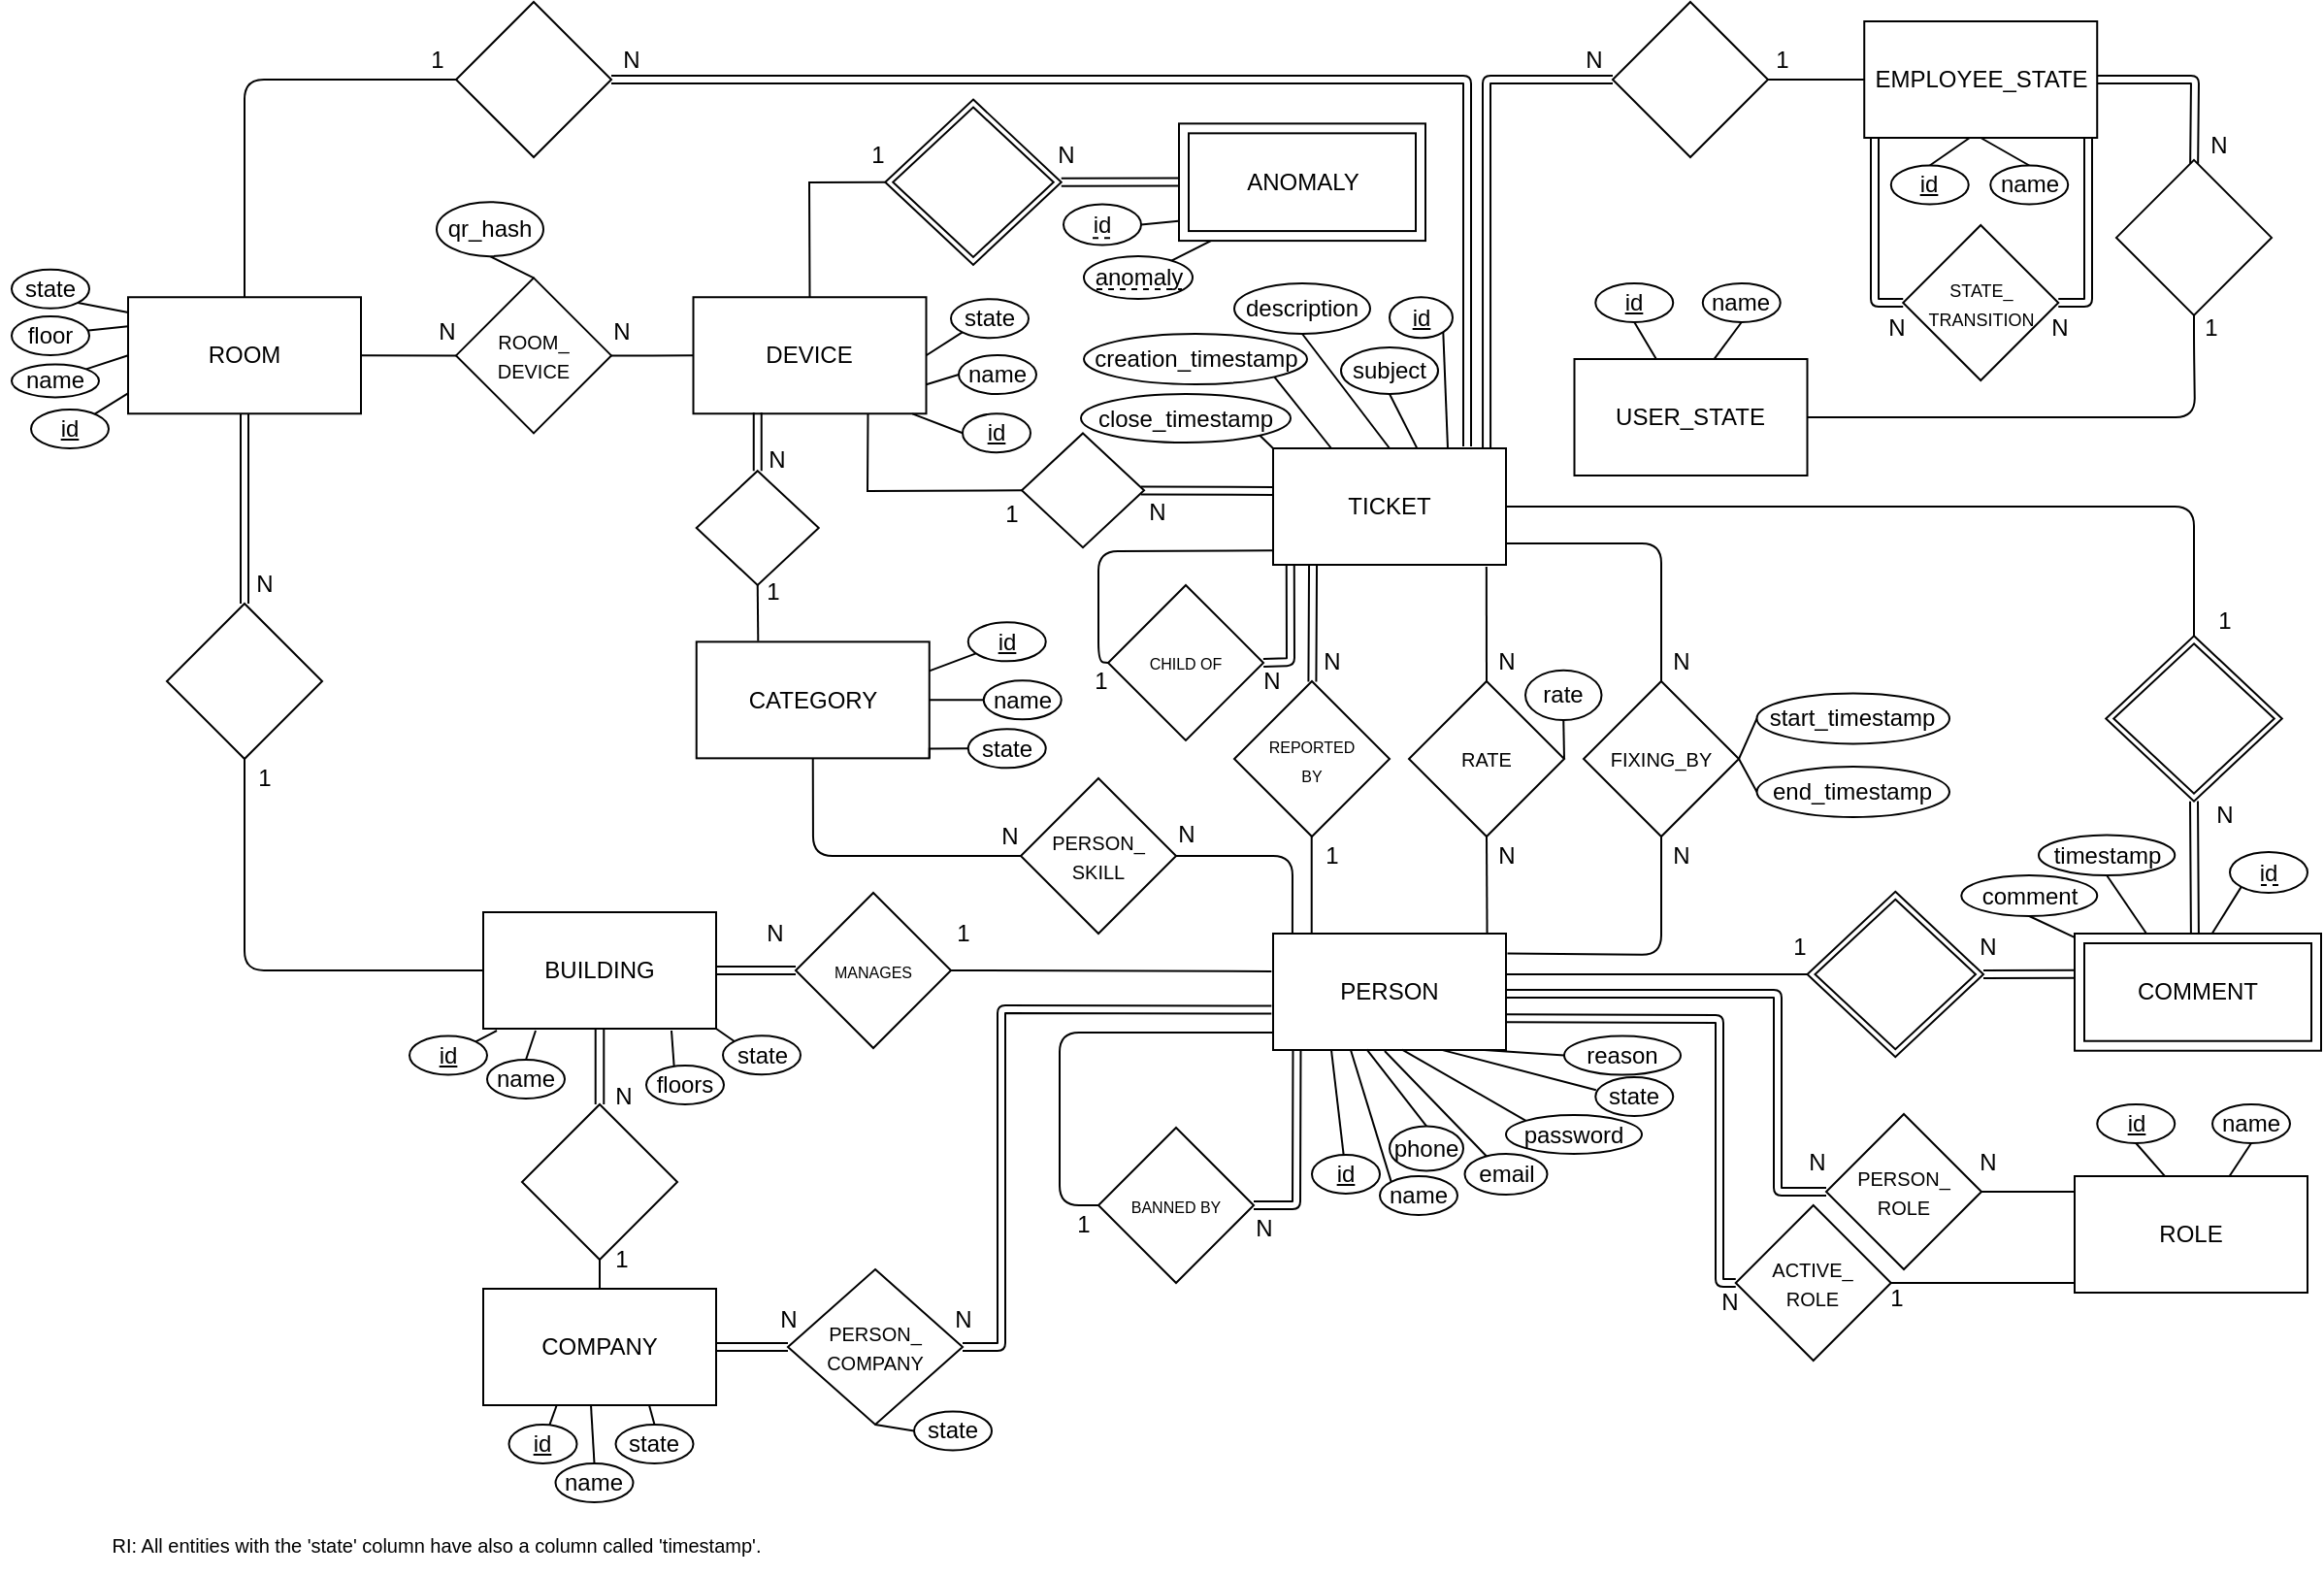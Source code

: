 <mxfile version="15.7.3" type="device"><diagram id="GrZFwum2bMTk4C1iSO5-" name="Página-1"><mxGraphModel dx="1194" dy="-867" grid="1" gridSize="10" guides="1" tooltips="1" connect="1" arrows="1" fold="1" page="1" pageScale="1" pageWidth="827" pageHeight="1169" math="0" shadow="0"><root><mxCell id="0"/><mxCell id="1" parent="0"/><mxCell id="RYFZq0HlwkiOwRN-TB-2-16" value="COMMENT" style="shape=ext;margin=3;double=1;whiteSpace=wrap;html=1;align=center;strokeWidth=1;perimeterSpacing=7;" parent="1" vertex="1"><mxGeometry x="443" y="1780" width="127" height="60.36" as="geometry"/></mxCell><mxCell id="RYFZq0HlwkiOwRN-TB-2-18" value="" style="shape=rhombus;double=1;perimeter=rhombusPerimeter;whiteSpace=wrap;html=1;align=center;" parent="1" vertex="1"><mxGeometry x="459.13" y="1626.64" width="90.75" height="85.18" as="geometry"/></mxCell><mxCell id="RYFZq0HlwkiOwRN-TB-2-20" value="" style="shape=link;html=1;endArrow=none;endFill=0;entryX=0.489;entryY=0.094;entryDx=0;entryDy=0;entryPerimeter=0;exitX=0.5;exitY=1;exitDx=0;exitDy=0;" parent="1" source="RYFZq0HlwkiOwRN-TB-2-18" target="RYFZq0HlwkiOwRN-TB-2-16" edge="1"><mxGeometry relative="1" as="geometry"><mxPoint x="647" y="1809" as="sourcePoint"/><mxPoint x="570.937" y="1808.99" as="targetPoint"/><Array as="points"/></mxGeometry></mxCell><mxCell id="RYFZq0HlwkiOwRN-TB-2-24" style="edgeStyle=none;orthogonalLoop=1;jettySize=auto;html=1;exitX=0;exitY=0.5;exitDx=0;exitDy=0;entryX=1;entryY=0.5;entryDx=0;entryDy=0;endArrow=none;endFill=0;" parent="1" edge="1"><mxGeometry relative="1" as="geometry"><mxPoint x="305.25" y="1801.0" as="sourcePoint"/><mxPoint x="150" y="1801" as="targetPoint"/><Array as="points"/></mxGeometry></mxCell><mxCell id="RYFZq0HlwkiOwRN-TB-2-21" value="" style="shape=rhombus;double=1;perimeter=rhombusPerimeter;whiteSpace=wrap;html=1;align=center;" parent="1" vertex="1"><mxGeometry x="305.25" y="1758.41" width="90.75" height="85.18" as="geometry"/></mxCell><mxCell id="RYFZq0HlwkiOwRN-TB-2-22" value="" style="shape=link;html=1;endArrow=none;endFill=0;exitX=1;exitY=0.5;exitDx=0;exitDy=0;entryX=0.05;entryY=0.375;entryDx=0;entryDy=0;entryPerimeter=0;" parent="1" source="RYFZq0HlwkiOwRN-TB-2-21" target="RYFZq0HlwkiOwRN-TB-2-16" edge="1"><mxGeometry relative="1" as="geometry"><mxPoint x="370" y="1810" as="sourcePoint"/><mxPoint x="440" y="1801" as="targetPoint"/><Array as="points"/></mxGeometry></mxCell><mxCell id="RYFZq0HlwkiOwRN-TB-2-51" style="edgeStyle=none;orthogonalLoop=1;jettySize=auto;html=1;exitX=0.083;exitY=0;exitDx=0;exitDy=0;endArrow=none;endFill=0;entryX=1;entryY=0.5;entryDx=0;entryDy=0;exitPerimeter=0;" parent="1" source="RYFZq0HlwkiOwRN-TB-2-23" target="RYFZq0HlwkiOwRN-TB-2-52" edge="1"><mxGeometry relative="1" as="geometry"><mxPoint x="-50" y="1795.207" as="targetPoint"/><Array as="points"><mxPoint x="40" y="1740"/></Array></mxGeometry></mxCell><mxCell id="RYFZq0HlwkiOwRN-TB-2-101" style="edgeStyle=none;orthogonalLoop=1;jettySize=auto;html=1;exitX=1;exitY=0.75;exitDx=0;exitDy=0;endArrow=none;endFill=0;entryX=0;entryY=0.5;entryDx=0;entryDy=0;shape=link;" parent="1" target="RYFZq0HlwkiOwRN-TB-2-102" edge="1"><mxGeometry relative="1" as="geometry"><mxPoint x="315.01" y="1899" as="targetPoint"/><Array as="points"><mxPoint x="290" y="1811"/><mxPoint x="290" y="1867"/><mxPoint x="290" y="1913"/></Array><mxPoint x="150" y="1811" as="sourcePoint"/></mxGeometry></mxCell><mxCell id="RYFZq0HlwkiOwRN-TB-2-23" value="PERSON" style="whiteSpace=wrap;html=1;" parent="1" vertex="1"><mxGeometry x="30" y="1780" width="120" height="60" as="geometry"/></mxCell><mxCell id="RYFZq0HlwkiOwRN-TB-2-109" style="edgeStyle=none;orthogonalLoop=1;jettySize=auto;html=1;exitX=1;exitY=1;exitDx=0;exitDy=0;entryX=0.75;entryY=0;entryDx=0;entryDy=0;endArrow=none;endFill=0;" parent="1" source="RYFZq0HlwkiOwRN-TB-2-25" target="RYFZq0HlwkiOwRN-TB-2-30" edge="1"><mxGeometry relative="1" as="geometry"/></mxCell><mxCell id="RYFZq0HlwkiOwRN-TB-2-25" value="&lt;u&gt;id&lt;/u&gt;" style="ellipse;whiteSpace=wrap;html=1;" parent="1" vertex="1"><mxGeometry x="90" y="1452.13" width="32.5" height="21" as="geometry"/></mxCell><mxCell id="RYFZq0HlwkiOwRN-TB-2-27" style="edgeStyle=none;orthogonalLoop=1;jettySize=auto;html=1;exitX=0.5;exitY=1;exitDx=0;exitDy=0;endArrow=none;endFill=0;entryX=0.049;entryY=0.12;entryDx=0;entryDy=0;entryPerimeter=0;" parent="1" source="RYFZq0HlwkiOwRN-TB-2-26" target="RYFZq0HlwkiOwRN-TB-2-16" edge="1"><mxGeometry relative="1" as="geometry"><mxPoint x="440" y="1781" as="targetPoint"/></mxGeometry></mxCell><mxCell id="RYFZq0HlwkiOwRN-TB-2-26" value="comment" style="ellipse;whiteSpace=wrap;html=1;" parent="1" vertex="1"><mxGeometry x="384.62" y="1750" width="70" height="21" as="geometry"/></mxCell><mxCell id="RYFZq0HlwkiOwRN-TB-2-97" style="edgeStyle=none;orthogonalLoop=1;jettySize=auto;html=1;exitX=0.917;exitY=-0.002;exitDx=0;exitDy=0;entryX=0;entryY=0.5;entryDx=0;entryDy=0;endArrow=none;endFill=0;exitPerimeter=0;shape=link;" parent="1" source="RYFZq0HlwkiOwRN-TB-2-30" target="RYFZq0HlwkiOwRN-TB-2-96" edge="1"><mxGeometry relative="1" as="geometry"><Array as="points"><mxPoint x="140" y="1340"/></Array></mxGeometry></mxCell><mxCell id="4DxrZLOItLQlelW7S1bW-68" style="edgeStyle=orthogonalEdgeStyle;rounded=1;orthogonalLoop=1;jettySize=auto;html=1;exitX=1;exitY=0.5;exitDx=0;exitDy=0;endArrow=none;endFill=0;entryX=0.5;entryY=0;entryDx=0;entryDy=0;" parent="1" source="RYFZq0HlwkiOwRN-TB-2-30" target="RYFZq0HlwkiOwRN-TB-2-18" edge="1"><mxGeometry relative="1" as="geometry"><mxPoint x="505" y="1600" as="targetPoint"/></mxGeometry></mxCell><mxCell id="RYFZq0HlwkiOwRN-TB-2-30" value="TICKET" style="whiteSpace=wrap;html=1;" parent="1" vertex="1"><mxGeometry x="30" y="1530" width="120" height="60" as="geometry"/></mxCell><mxCell id="RYFZq0HlwkiOwRN-TB-2-34" style="edgeStyle=none;orthogonalLoop=1;jettySize=auto;html=1;entryX=0.916;entryY=1.016;entryDx=0;entryDy=0;endArrow=none;endFill=0;entryPerimeter=0;exitX=0.5;exitY=0;exitDx=0;exitDy=0;" parent="1" source="RYFZq0HlwkiOwRN-TB-2-32" target="RYFZq0HlwkiOwRN-TB-2-30" edge="1"><mxGeometry relative="1" as="geometry"><mxPoint x="110" y="1590" as="targetPoint"/><mxPoint x="100" y="1640" as="sourcePoint"/></mxGeometry></mxCell><mxCell id="RYFZq0HlwkiOwRN-TB-2-94" style="edgeStyle=none;orthogonalLoop=1;jettySize=auto;html=1;exitX=0.5;exitY=1;exitDx=0;exitDy=0;endArrow=none;endFill=0;entryX=0.919;entryY=0;entryDx=0;entryDy=0;entryPerimeter=0;" parent="1" source="RYFZq0HlwkiOwRN-TB-2-32" target="RYFZq0HlwkiOwRN-TB-2-23" edge="1"><mxGeometry relative="1" as="geometry"><mxPoint x="130" y="1780" as="targetPoint"/></mxGeometry></mxCell><mxCell id="RYFZq0HlwkiOwRN-TB-2-32" value="&lt;font style=&quot;font-size: 10px&quot;&gt;RATE&lt;/font&gt;" style="rhombus;whiteSpace=wrap;html=1;" parent="1" vertex="1"><mxGeometry x="100" y="1650" width="80" height="80" as="geometry"/></mxCell><mxCell id="RYFZq0HlwkiOwRN-TB-2-41" style="edgeStyle=none;orthogonalLoop=1;jettySize=auto;html=1;entryX=0.171;entryY=1.006;entryDx=0;entryDy=0;entryPerimeter=0;endArrow=none;endFill=0;shape=link;" parent="1" source="RYFZq0HlwkiOwRN-TB-2-36" edge="1"><mxGeometry relative="1" as="geometry"><mxPoint x="50.52" y="1590.36" as="targetPoint"/></mxGeometry></mxCell><mxCell id="RYFZq0HlwkiOwRN-TB-2-36" value="&lt;font style=&quot;font-size: 8px&quot;&gt;REPORTED&lt;br&gt;BY&lt;/font&gt;" style="rhombus;whiteSpace=wrap;html=1;" parent="1" vertex="1"><mxGeometry x="10" y="1650" width="80" height="80" as="geometry"/></mxCell><mxCell id="RYFZq0HlwkiOwRN-TB-2-40" value="" style="html=1;endArrow=none;endFill=0;exitX=0.5;exitY=1;exitDx=0;exitDy=0;" parent="1" edge="1"><mxGeometry relative="1" as="geometry"><mxPoint x="49.86" y="1730" as="sourcePoint"/><mxPoint x="49.86" y="1780" as="targetPoint"/><Array as="points"/></mxGeometry></mxCell><mxCell id="RYFZq0HlwkiOwRN-TB-2-43" style="edgeStyle=none;orthogonalLoop=1;jettySize=auto;html=1;entryX=1.006;entryY=0.17;entryDx=0;entryDy=0;entryPerimeter=0;endArrow=none;endFill=0;" parent="1" source="RYFZq0HlwkiOwRN-TB-2-42" target="RYFZq0HlwkiOwRN-TB-2-23" edge="1"><mxGeometry relative="1" as="geometry"><Array as="points"><mxPoint x="230" y="1791"/></Array></mxGeometry></mxCell><mxCell id="RYFZq0HlwkiOwRN-TB-2-44" style="edgeStyle=none;orthogonalLoop=1;jettySize=auto;html=1;endArrow=none;endFill=0;entryX=1;entryY=0.817;entryDx=0;entryDy=0;entryPerimeter=0;" parent="1" source="RYFZq0HlwkiOwRN-TB-2-42" target="RYFZq0HlwkiOwRN-TB-2-30" edge="1"><mxGeometry relative="1" as="geometry"><mxPoint x="150" y="1579" as="targetPoint"/><Array as="points"><mxPoint x="230" y="1579"/></Array></mxGeometry></mxCell><mxCell id="RYFZq0HlwkiOwRN-TB-2-42" value="&lt;font style=&quot;font-size: 10px&quot;&gt;FIXING_BY&lt;/font&gt;" style="rhombus;whiteSpace=wrap;html=1;" parent="1" vertex="1"><mxGeometry x="190" y="1650" width="80" height="80" as="geometry"/></mxCell><mxCell id="RYFZq0HlwkiOwRN-TB-2-46" value="N" style="text;html=1;align=center;verticalAlign=middle;resizable=0;points=[];autosize=1;" parent="1" vertex="1"><mxGeometry x="140" y="1730" width="20" height="20" as="geometry"/></mxCell><mxCell id="RYFZq0HlwkiOwRN-TB-2-47" value="N" style="text;html=1;align=center;verticalAlign=middle;resizable=0;points=[];autosize=1;" parent="1" vertex="1"><mxGeometry x="50" y="1630" width="20" height="20" as="geometry"/></mxCell><mxCell id="RYFZq0HlwkiOwRN-TB-2-48" value="1" style="text;html=1;align=center;verticalAlign=middle;resizable=0;points=[];autosize=1;" parent="1" vertex="1"><mxGeometry x="50" y="1730" width="20" height="20" as="geometry"/></mxCell><mxCell id="RYFZq0HlwkiOwRN-TB-2-49" value="N" style="text;html=1;align=center;verticalAlign=middle;resizable=0;points=[];autosize=1;" parent="1" vertex="1"><mxGeometry x="230" y="1730" width="20" height="20" as="geometry"/></mxCell><mxCell id="RYFZq0HlwkiOwRN-TB-2-50" value="N" style="text;html=1;align=center;verticalAlign=middle;resizable=0;points=[];autosize=1;" parent="1" vertex="1"><mxGeometry x="230" y="1630" width="20" height="20" as="geometry"/></mxCell><mxCell id="RYFZq0HlwkiOwRN-TB-2-54" style="edgeStyle=none;orthogonalLoop=1;jettySize=auto;html=1;exitX=0;exitY=0.5;exitDx=0;exitDy=0;entryX=0.5;entryY=1;entryDx=0;entryDy=0;endArrow=none;endFill=0;" parent="1" source="RYFZq0HlwkiOwRN-TB-2-52" target="RYFZq0HlwkiOwRN-TB-2-53" edge="1"><mxGeometry relative="1" as="geometry"><Array as="points"><mxPoint x="-207" y="1740"/></Array></mxGeometry></mxCell><mxCell id="RYFZq0HlwkiOwRN-TB-2-52" value="&lt;font style=&quot;font-size: 10px&quot;&gt;PERSON_&lt;br&gt;SKILL&lt;/font&gt;" style="rhombus;whiteSpace=wrap;html=1;" parent="1" vertex="1"><mxGeometry x="-100" y="1700" width="80" height="80" as="geometry"/></mxCell><mxCell id="RYFZq0HlwkiOwRN-TB-2-53" value="CATEGORY" style="whiteSpace=wrap;html=1;" parent="1" vertex="1"><mxGeometry x="-267.13" y="1629.68" width="120" height="60" as="geometry"/></mxCell><mxCell id="RYFZq0HlwkiOwRN-TB-2-63" style="edgeStyle=none;orthogonalLoop=1;jettySize=auto;html=1;endArrow=none;endFill=0;entryX=0.25;entryY=1;entryDx=0;entryDy=0;" parent="1" source="RYFZq0HlwkiOwRN-TB-2-62" target="RYFZq0HlwkiOwRN-TB-2-23" edge="1"><mxGeometry relative="1" as="geometry"><mxPoint x="68" y="1840" as="targetPoint"/></mxGeometry></mxCell><mxCell id="RYFZq0HlwkiOwRN-TB-2-62" value="&lt;u&gt;id&lt;/u&gt;" style="ellipse;whiteSpace=wrap;html=1;" parent="1" vertex="1"><mxGeometry x="50" y="1894" width="35" height="20" as="geometry"/></mxCell><mxCell id="RYFZq0HlwkiOwRN-TB-2-64" style="edgeStyle=none;orthogonalLoop=1;jettySize=auto;html=1;exitX=0;exitY=0;exitDx=0;exitDy=0;endArrow=none;endFill=0;" parent="1" source="RYFZq0HlwkiOwRN-TB-2-65" edge="1"><mxGeometry relative="1" as="geometry"><mxPoint x="70" y="1840" as="targetPoint"/></mxGeometry></mxCell><mxCell id="RYFZq0HlwkiOwRN-TB-2-65" value="name" style="ellipse;whiteSpace=wrap;html=1;" parent="1" vertex="1"><mxGeometry x="85" y="1905.0" width="40" height="20" as="geometry"/></mxCell><mxCell id="RYFZq0HlwkiOwRN-TB-2-66" style="edgeStyle=none;orthogonalLoop=1;jettySize=auto;html=1;exitX=0.5;exitY=0;exitDx=0;exitDy=0;endArrow=none;endFill=0;entryX=0.402;entryY=0.994;entryDx=0;entryDy=0;entryPerimeter=0;" parent="1" source="RYFZq0HlwkiOwRN-TB-2-67" target="RYFZq0HlwkiOwRN-TB-2-23" edge="1"><mxGeometry relative="1" as="geometry"><mxPoint x="79" y="1841" as="targetPoint"/></mxGeometry></mxCell><mxCell id="RYFZq0HlwkiOwRN-TB-2-67" value="phone" style="ellipse;whiteSpace=wrap;html=1;" parent="1" vertex="1"><mxGeometry x="90" y="1879.23" width="38" height="23" as="geometry"/></mxCell><mxCell id="RYFZq0HlwkiOwRN-TB-2-107" style="edgeStyle=none;orthogonalLoop=1;jettySize=auto;html=1;exitX=0;exitY=0.5;exitDx=0;exitDy=0;endArrow=none;endFill=0;entryX=0.004;entryY=0.85;entryDx=0;entryDy=0;entryPerimeter=0;" parent="1" source="RYFZq0HlwkiOwRN-TB-2-68" target="RYFZq0HlwkiOwRN-TB-2-23" edge="1"><mxGeometry relative="1" as="geometry"><Array as="points"><mxPoint x="-80" y="1920"/><mxPoint x="-80" y="1870"/><mxPoint x="-80" y="1831"/></Array><mxPoint x="27" y="1831" as="targetPoint"/></mxGeometry></mxCell><mxCell id="RYFZq0HlwkiOwRN-TB-2-68" value="&lt;font style=&quot;font-size: 8px&quot;&gt;BANNED BY&lt;/font&gt;" style="rhombus;whiteSpace=wrap;html=1;" parent="1" vertex="1"><mxGeometry x="-60" y="1880" width="80" height="80" as="geometry"/></mxCell><mxCell id="RYFZq0HlwkiOwRN-TB-2-71" value="1" style="text;html=1;align=center;verticalAlign=middle;resizable=0;points=[];autosize=1;" parent="1" vertex="1"><mxGeometry x="-78" y="1920" width="20" height="20" as="geometry"/></mxCell><mxCell id="RYFZq0HlwkiOwRN-TB-2-72" value="N" style="text;html=1;align=center;verticalAlign=middle;resizable=0;points=[];autosize=1;" parent="1" vertex="1"><mxGeometry x="15" y="1922" width="20" height="20" as="geometry"/></mxCell><mxCell id="RYFZq0HlwkiOwRN-TB-2-78" value="BUILDING" style="whiteSpace=wrap;html=1;" parent="1" vertex="1"><mxGeometry x="-377" y="1769" width="120" height="60" as="geometry"/></mxCell><mxCell id="RYFZq0HlwkiOwRN-TB-2-79" value="ROOM" style="whiteSpace=wrap;html=1;" parent="1" vertex="1"><mxGeometry x="-560" y="1452.13" width="120" height="60" as="geometry"/></mxCell><mxCell id="RYFZq0HlwkiOwRN-TB-2-81" style="edgeStyle=none;orthogonalLoop=1;jettySize=auto;html=1;exitX=0;exitY=0.5;exitDx=0;exitDy=0;entryX=0.5;entryY=0;entryDx=0;entryDy=0;endArrow=none;endFill=0;" parent="1" source="RYFZq0HlwkiOwRN-TB-2-80" target="RYFZq0HlwkiOwRN-TB-2-79" edge="1"><mxGeometry relative="1" as="geometry"><Array as="points"><mxPoint x="-500" y="1340"/></Array><mxPoint x="-425" y="1360" as="sourcePoint"/></mxGeometry></mxCell><mxCell id="RYFZq0HlwkiOwRN-TB-2-80" value="" style="rhombus;whiteSpace=wrap;html=1;" parent="1" vertex="1"><mxGeometry x="-391" y="1300" width="80" height="80" as="geometry"/></mxCell><mxCell id="RYFZq0HlwkiOwRN-TB-2-82" value="" style="shape=link;html=1;endArrow=none;endFill=0;exitX=1;exitY=0.5;exitDx=0;exitDy=0;" parent="1" source="RYFZq0HlwkiOwRN-TB-2-80" edge="1"><mxGeometry relative="1" as="geometry"><mxPoint x="39.86" y="1760" as="sourcePoint"/><mxPoint x="130" y="1529" as="targetPoint"/><Array as="points"><mxPoint x="130" y="1340"/></Array></mxGeometry></mxCell><mxCell id="RYFZq0HlwkiOwRN-TB-2-84" style="edgeStyle=none;orthogonalLoop=1;jettySize=auto;html=1;entryX=0.5;entryY=1;entryDx=0;entryDy=0;endArrow=none;endFill=0;shape=link;" parent="1" source="RYFZq0HlwkiOwRN-TB-2-83" target="RYFZq0HlwkiOwRN-TB-2-79" edge="1"><mxGeometry relative="1" as="geometry"><mxPoint x="-560" y="1515.0" as="targetPoint"/><Array as="points"/></mxGeometry></mxCell><mxCell id="RYFZq0HlwkiOwRN-TB-2-83" value="" style="rhombus;whiteSpace=wrap;html=1;" parent="1" vertex="1"><mxGeometry x="-540" y="1610" width="80" height="80" as="geometry"/></mxCell><mxCell id="91-ZPQvY1ZH8oRgqDygV-6" style="edgeStyle=none;rounded=0;orthogonalLoop=1;jettySize=auto;html=1;exitX=1;exitY=0.5;exitDx=0;exitDy=0;entryX=-0.007;entryY=0.324;entryDx=0;entryDy=0;entryPerimeter=0;endArrow=none;endFill=0;" parent="1" source="RYFZq0HlwkiOwRN-TB-2-87" target="RYFZq0HlwkiOwRN-TB-2-23" edge="1"><mxGeometry relative="1" as="geometry"/></mxCell><mxCell id="RYFZq0HlwkiOwRN-TB-2-87" value="&lt;font style=&quot;font-size: 8px&quot;&gt;MANAGES&lt;/font&gt;" style="rhombus;whiteSpace=wrap;html=1;" parent="1" vertex="1"><mxGeometry x="-216" y="1759" width="80" height="80" as="geometry"/></mxCell><mxCell id="RYFZq0HlwkiOwRN-TB-2-98" style="edgeStyle=none;orthogonalLoop=1;jettySize=auto;html=1;endArrow=none;endFill=0;entryX=0;entryY=0.5;entryDx=0;entryDy=0;" parent="1" source="RYFZq0HlwkiOwRN-TB-2-96" target="RYFZq0HlwkiOwRN-TB-2-99" edge="1"><mxGeometry relative="1" as="geometry"><mxPoint x="352.37" y="1360" as="targetPoint"/></mxGeometry></mxCell><mxCell id="RYFZq0HlwkiOwRN-TB-2-96" value="" style="rhombus;whiteSpace=wrap;html=1;" parent="1" vertex="1"><mxGeometry x="204.99" y="1300" width="80" height="80" as="geometry"/></mxCell><mxCell id="RYFZq0HlwkiOwRN-TB-2-99" value="EMPLOYEE_STATE" style="whiteSpace=wrap;html=1;" parent="1" vertex="1"><mxGeometry x="334.62" y="1310" width="120" height="60" as="geometry"/></mxCell><mxCell id="RYFZq0HlwkiOwRN-TB-2-102" value="&lt;font style=&quot;font-size: 10px&quot;&gt;PERSON_&lt;br&gt;ROLE&lt;/font&gt;" style="rhombus;whiteSpace=wrap;html=1;" parent="1" vertex="1"><mxGeometry x="315.01" y="1873" width="80" height="80" as="geometry"/></mxCell><mxCell id="RYFZq0HlwkiOwRN-TB-2-103" value="" style="html=1;endArrow=none;endFill=0;exitX=1;exitY=0.5;exitDx=0;exitDy=0;entryX=0;entryY=0.5;entryDx=0;entryDy=0;" parent="1" source="RYFZq0HlwkiOwRN-TB-2-102" edge="1"><mxGeometry relative="1" as="geometry"><mxPoint x="378.5" y="1783.18" as="sourcePoint"/><mxPoint x="443" y="1913" as="targetPoint"/><Array as="points"/></mxGeometry></mxCell><mxCell id="RYFZq0HlwkiOwRN-TB-2-104" value="ROLE" style="whiteSpace=wrap;html=1;" parent="1" vertex="1"><mxGeometry x="443" y="1905" width="120" height="60" as="geometry"/></mxCell><mxCell id="RYFZq0HlwkiOwRN-TB-2-110" style="edgeStyle=none;orthogonalLoop=1;jettySize=auto;html=1;exitX=0.5;exitY=1;exitDx=0;exitDy=0;entryX=0.618;entryY=-0.001;entryDx=0;entryDy=0;endArrow=none;endFill=0;entryPerimeter=0;" parent="1" source="RYFZq0HlwkiOwRN-TB-2-111" target="RYFZq0HlwkiOwRN-TB-2-30" edge="1"><mxGeometry relative="1" as="geometry"><mxPoint x="70" y="1511.5" as="targetPoint"/></mxGeometry></mxCell><mxCell id="RYFZq0HlwkiOwRN-TB-2-111" value="subject" style="ellipse;whiteSpace=wrap;html=1;" parent="1" vertex="1"><mxGeometry x="65" y="1478" width="50" height="24" as="geometry"/></mxCell><mxCell id="RYFZq0HlwkiOwRN-TB-2-114" value="" style="edgeStyle=none;orthogonalLoop=1;jettySize=auto;html=1;endArrow=none;endFill=0;exitX=0.5;exitY=1;exitDx=0;exitDy=0;entryX=0.5;entryY=0;entryDx=0;entryDy=0;" parent="1" source="RYFZq0HlwkiOwRN-TB-2-113" target="RYFZq0HlwkiOwRN-TB-2-30" edge="1"><mxGeometry relative="1" as="geometry"><mxPoint x="45" y="1528" as="targetPoint"/></mxGeometry></mxCell><mxCell id="RYFZq0HlwkiOwRN-TB-2-113" value="description" style="ellipse;whiteSpace=wrap;html=1;" parent="1" vertex="1"><mxGeometry x="10" y="1445" width="70" height="26" as="geometry"/></mxCell><mxCell id="RYFZq0HlwkiOwRN-TB-2-117" style="edgeStyle=none;orthogonalLoop=1;jettySize=auto;html=1;exitX=1;exitY=1;exitDx=0;exitDy=0;endArrow=none;endFill=0;entryX=0.25;entryY=0;entryDx=0;entryDy=0;" parent="1" source="RYFZq0HlwkiOwRN-TB-2-115" target="RYFZq0HlwkiOwRN-TB-2-30" edge="1"><mxGeometry relative="1" as="geometry"><mxPoint x="-86" y="1481" as="targetPoint"/></mxGeometry></mxCell><mxCell id="RYFZq0HlwkiOwRN-TB-2-115" value="creation_timestamp" style="ellipse;whiteSpace=wrap;html=1;" parent="1" vertex="1"><mxGeometry x="-67.5" y="1471" width="115" height="26" as="geometry"/></mxCell><mxCell id="RYFZq0HlwkiOwRN-TB-2-118" style="edgeStyle=none;orthogonalLoop=1;jettySize=auto;html=1;exitX=1;exitY=1;exitDx=0;exitDy=0;entryX=0;entryY=0;entryDx=0;entryDy=0;endArrow=none;endFill=0;" parent="1" source="RYFZq0HlwkiOwRN-TB-2-116" target="RYFZq0HlwkiOwRN-TB-2-30" edge="1"><mxGeometry relative="1" as="geometry"/></mxCell><mxCell id="RYFZq0HlwkiOwRN-TB-2-116" value="close_timestamp" style="ellipse;whiteSpace=wrap;html=1;" parent="1" vertex="1"><mxGeometry x="-69" y="1502" width="108" height="25" as="geometry"/></mxCell><mxCell id="RYFZq0HlwkiOwRN-TB-2-121" style="edgeStyle=none;orthogonalLoop=1;jettySize=auto;html=1;exitX=1;exitY=0;exitDx=0;exitDy=0;entryX=0;entryY=0.5;entryDx=0;entryDy=0;endArrow=none;endFill=0;" parent="1" source="RYFZq0HlwkiOwRN-TB-2-120" target="RYFZq0HlwkiOwRN-TB-2-79" edge="1"><mxGeometry relative="1" as="geometry"/></mxCell><mxCell id="RYFZq0HlwkiOwRN-TB-2-120" value="name" style="ellipse;whiteSpace=wrap;html=1;" parent="1" vertex="1"><mxGeometry x="-620" y="1486.69" width="45" height="17" as="geometry"/></mxCell><mxCell id="RYFZq0HlwkiOwRN-TB-2-123" style="edgeStyle=none;orthogonalLoop=1;jettySize=auto;html=1;entryX=0.001;entryY=0.824;entryDx=0;entryDy=0;endArrow=none;endFill=0;entryPerimeter=0;" parent="1" source="RYFZq0HlwkiOwRN-TB-2-122" target="RYFZq0HlwkiOwRN-TB-2-79" edge="1"><mxGeometry relative="1" as="geometry"/></mxCell><mxCell id="RYFZq0HlwkiOwRN-TB-2-122" value="&lt;u&gt;id&lt;/u&gt;" style="ellipse;whiteSpace=wrap;html=1;" parent="1" vertex="1"><mxGeometry x="-610" y="1510" width="40" height="20" as="geometry"/></mxCell><mxCell id="RYFZq0HlwkiOwRN-TB-2-125" style="edgeStyle=none;orthogonalLoop=1;jettySize=auto;html=1;exitX=0.96;exitY=0.367;exitDx=0;exitDy=0;endArrow=none;endFill=0;exitPerimeter=0;entryX=0;entryY=0.25;entryDx=0;entryDy=0;" parent="1" source="RYFZq0HlwkiOwRN-TB-2-124" target="RYFZq0HlwkiOwRN-TB-2-79" edge="1"><mxGeometry relative="1" as="geometry"><mxPoint x="-570" y="1488.13" as="targetPoint"/></mxGeometry></mxCell><mxCell id="RYFZq0HlwkiOwRN-TB-2-124" value="floor" style="ellipse;whiteSpace=wrap;html=1;" parent="1" vertex="1"><mxGeometry x="-620" y="1462" width="40" height="20" as="geometry"/></mxCell><mxCell id="91-ZPQvY1ZH8oRgqDygV-7" style="edgeStyle=none;rounded=0;orthogonalLoop=1;jettySize=auto;html=1;exitX=1;exitY=0;exitDx=0;exitDy=0;endArrow=none;endFill=0;" parent="1" source="RYFZq0HlwkiOwRN-TB-2-126" edge="1"><mxGeometry relative="1" as="geometry"><mxPoint x="-370" y="1830" as="targetPoint"/></mxGeometry></mxCell><mxCell id="RYFZq0HlwkiOwRN-TB-2-126" value="&lt;u&gt;id&lt;/u&gt;" style="ellipse;whiteSpace=wrap;html=1;" parent="1" vertex="1"><mxGeometry x="-415" y="1832.77" width="40" height="20" as="geometry"/></mxCell><mxCell id="RYFZq0HlwkiOwRN-TB-2-129" style="edgeStyle=none;orthogonalLoop=1;jettySize=auto;html=1;endArrow=none;endFill=0;" parent="1" edge="1"><mxGeometry relative="1" as="geometry"><mxPoint x="-350" y="1830" as="targetPoint"/><mxPoint x="-360" y="1860" as="sourcePoint"/></mxGeometry></mxCell><mxCell id="RYFZq0HlwkiOwRN-TB-2-128" value="name" style="ellipse;whiteSpace=wrap;html=1;" parent="1" vertex="1"><mxGeometry x="-375" y="1845.0" width="40" height="20" as="geometry"/></mxCell><mxCell id="RYFZq0HlwkiOwRN-TB-2-131" style="edgeStyle=none;orthogonalLoop=1;jettySize=auto;html=1;exitX=0.392;exitY=0.955;exitDx=0;exitDy=0;endArrow=none;endFill=0;exitPerimeter=0;" parent="1" source="RYFZq0HlwkiOwRN-TB-2-130" edge="1"><mxGeometry relative="1" as="geometry"><mxPoint x="-280" y="1830" as="targetPoint"/></mxGeometry></mxCell><mxCell id="RYFZq0HlwkiOwRN-TB-2-130" value="floors" style="ellipse;whiteSpace=wrap;html=1;" parent="1" vertex="1"><mxGeometry x="-293" y="1848.0" width="40" height="20" as="geometry"/></mxCell><mxCell id="RYFZq0HlwkiOwRN-TB-2-134" style="edgeStyle=none;orthogonalLoop=1;jettySize=auto;html=1;exitX=0.5;exitY=1;exitDx=0;exitDy=0;entryX=0.388;entryY=0.001;entryDx=0;entryDy=0;entryPerimeter=0;endArrow=none;endFill=0;" parent="1" source="RYFZq0HlwkiOwRN-TB-2-133" target="RYFZq0HlwkiOwRN-TB-2-104" edge="1"><mxGeometry relative="1" as="geometry"/></mxCell><mxCell id="RYFZq0HlwkiOwRN-TB-2-133" value="&lt;u&gt;id&lt;/u&gt;" style="ellipse;whiteSpace=wrap;html=1;" parent="1" vertex="1"><mxGeometry x="454.62" y="1868" width="40" height="20" as="geometry"/></mxCell><mxCell id="RYFZq0HlwkiOwRN-TB-2-136" style="edgeStyle=none;orthogonalLoop=1;jettySize=auto;html=1;exitX=0.5;exitY=1;exitDx=0;exitDy=0;endArrow=none;endFill=0;" parent="1" source="RYFZq0HlwkiOwRN-TB-2-135" target="RYFZq0HlwkiOwRN-TB-2-104" edge="1"><mxGeometry relative="1" as="geometry"/></mxCell><mxCell id="RYFZq0HlwkiOwRN-TB-2-135" value="name" style="ellipse;whiteSpace=wrap;html=1;" parent="1" vertex="1"><mxGeometry x="514" y="1868" width="40" height="20" as="geometry"/></mxCell><mxCell id="RYFZq0HlwkiOwRN-TB-2-138" style="edgeStyle=none;orthogonalLoop=1;jettySize=auto;html=1;endArrow=none;endFill=0;entryX=0.454;entryY=0.998;entryDx=0;entryDy=0;entryPerimeter=0;exitX=0.5;exitY=0;exitDx=0;exitDy=0;" parent="1" source="RYFZq0HlwkiOwRN-TB-2-137" target="RYFZq0HlwkiOwRN-TB-2-99" edge="1"><mxGeometry relative="1" as="geometry"><mxPoint x="370" y="1371" as="targetPoint"/></mxGeometry></mxCell><mxCell id="RYFZq0HlwkiOwRN-TB-2-137" value="&lt;u&gt;id&lt;/u&gt;" style="ellipse;whiteSpace=wrap;html=1;" parent="1" vertex="1"><mxGeometry x="348.38" y="1384.25" width="40" height="20" as="geometry"/></mxCell><mxCell id="RYFZq0HlwkiOwRN-TB-2-139" style="edgeStyle=none;orthogonalLoop=1;jettySize=auto;html=1;exitX=0.5;exitY=0;exitDx=0;exitDy=0;entryX=0.5;entryY=1;entryDx=0;entryDy=0;endArrow=none;endFill=0;" parent="1" source="RYFZq0HlwkiOwRN-TB-2-140" target="RYFZq0HlwkiOwRN-TB-2-99" edge="1"><mxGeometry relative="1" as="geometry"><mxPoint x="399.1" y="1348.68" as="targetPoint"/></mxGeometry></mxCell><mxCell id="RYFZq0HlwkiOwRN-TB-2-140" value="name" style="ellipse;whiteSpace=wrap;html=1;" parent="1" vertex="1"><mxGeometry x="399.62" y="1384.25" width="40" height="20" as="geometry"/></mxCell><mxCell id="RYFZq0HlwkiOwRN-TB-2-142" value="USER_STATE" style="whiteSpace=wrap;html=1;" parent="1" vertex="1"><mxGeometry x="185.25" y="1484" width="120" height="60" as="geometry"/></mxCell><mxCell id="RYFZq0HlwkiOwRN-TB-2-146" style="edgeStyle=none;orthogonalLoop=1;jettySize=auto;html=1;entryX=1;entryY=0.25;entryDx=0;entryDy=0;endArrow=none;endFill=0;" parent="1" source="RYFZq0HlwkiOwRN-TB-2-147" target="RYFZq0HlwkiOwRN-TB-2-53" edge="1"><mxGeometry relative="1" as="geometry"><mxPoint x="-87.19" y="1684.68" as="targetPoint"/></mxGeometry></mxCell><mxCell id="RYFZq0HlwkiOwRN-TB-2-147" value="&lt;u&gt;id&lt;/u&gt;" style="ellipse;whiteSpace=wrap;html=1;" parent="1" vertex="1"><mxGeometry x="-127.13" y="1619.68" width="40" height="20" as="geometry"/></mxCell><mxCell id="RYFZq0HlwkiOwRN-TB-2-148" style="edgeStyle=none;orthogonalLoop=1;jettySize=auto;html=1;exitX=0;exitY=0.5;exitDx=0;exitDy=0;entryX=1;entryY=0.5;entryDx=0;entryDy=0;endArrow=none;endFill=0;" parent="1" source="RYFZq0HlwkiOwRN-TB-2-149" target="RYFZq0HlwkiOwRN-TB-2-53" edge="1"><mxGeometry relative="1" as="geometry"><mxPoint x="-74.35" y="1684.32" as="targetPoint"/></mxGeometry></mxCell><mxCell id="RYFZq0HlwkiOwRN-TB-2-149" value="name" style="ellipse;whiteSpace=wrap;html=1;" parent="1" vertex="1"><mxGeometry x="-119.13" y="1649.68" width="40" height="20" as="geometry"/></mxCell><mxCell id="RYFZq0HlwkiOwRN-TB-2-150" value="N" style="text;html=1;align=center;verticalAlign=middle;resizable=0;points=[];autosize=1;" parent="1" vertex="1"><mxGeometry x="184.99" y="1320" width="20" height="20" as="geometry"/></mxCell><mxCell id="RYFZq0HlwkiOwRN-TB-2-151" value="1" style="text;html=1;align=center;verticalAlign=middle;resizable=0;points=[];autosize=1;" parent="1" vertex="1"><mxGeometry x="281.5" y="1320" width="20" height="20" as="geometry"/></mxCell><mxCell id="RYFZq0HlwkiOwRN-TB-2-157" value="N" style="text;html=1;align=center;verticalAlign=middle;resizable=0;points=[];autosize=1;" parent="1" vertex="1"><mxGeometry x="-116" y="1720" width="20" height="20" as="geometry"/></mxCell><mxCell id="RYFZq0HlwkiOwRN-TB-2-160" value="N" style="text;html=1;align=center;verticalAlign=middle;resizable=0;points=[];autosize=1;" parent="1" vertex="1"><mxGeometry x="-500" y="1590" width="20" height="20" as="geometry"/></mxCell><mxCell id="RYFZq0HlwkiOwRN-TB-2-161" value="1" style="text;html=1;align=center;verticalAlign=middle;resizable=0;points=[];autosize=1;" parent="1" vertex="1"><mxGeometry x="-500" y="1690" width="20" height="20" as="geometry"/></mxCell><mxCell id="RYFZq0HlwkiOwRN-TB-2-162" value="1" style="text;html=1;align=center;verticalAlign=middle;resizable=0;points=[];autosize=1;" parent="1" vertex="1"><mxGeometry x="-411" y="1320" width="20" height="20" as="geometry"/></mxCell><mxCell id="RYFZq0HlwkiOwRN-TB-2-163" value="N" style="text;html=1;align=center;verticalAlign=middle;resizable=0;points=[];autosize=1;" parent="1" vertex="1"><mxGeometry x="-311" y="1320" width="20" height="20" as="geometry"/></mxCell><mxCell id="RYFZq0HlwkiOwRN-TB-2-164" value="N" style="text;html=1;align=center;verticalAlign=middle;resizable=0;points=[];autosize=1;" parent="1" vertex="1"><mxGeometry x="-25" y="1719" width="20" height="20" as="geometry"/></mxCell><mxCell id="RYFZq0HlwkiOwRN-TB-2-165" value="N" style="text;html=1;align=center;verticalAlign=middle;resizable=0;points=[];autosize=1;" parent="1" vertex="1"><mxGeometry x="-237" y="1770" width="20" height="20" as="geometry"/></mxCell><mxCell id="RYFZq0HlwkiOwRN-TB-2-166" value="1" style="text;html=1;align=center;verticalAlign=middle;resizable=0;points=[];autosize=1;" parent="1" vertex="1"><mxGeometry x="-140" y="1770" width="20" height="20" as="geometry"/></mxCell><mxCell id="RYFZq0HlwkiOwRN-TB-2-167" value="N" style="text;html=1;align=center;verticalAlign=middle;resizable=0;points=[];autosize=1;" parent="1" vertex="1"><mxGeometry x="388.38" y="1776.82" width="20" height="20" as="geometry"/></mxCell><mxCell id="RYFZq0HlwkiOwRN-TB-2-168" value="1" style="text;html=1;align=center;verticalAlign=middle;resizable=0;points=[];autosize=1;" parent="1" vertex="1"><mxGeometry x="291.38" y="1776.82" width="20" height="20" as="geometry"/></mxCell><mxCell id="RYFZq0HlwkiOwRN-TB-2-169" value="N" style="text;html=1;align=center;verticalAlign=middle;resizable=0;points=[];autosize=1;" parent="1" vertex="1"><mxGeometry x="510" y="1709.23" width="20" height="20" as="geometry"/></mxCell><mxCell id="RYFZq0HlwkiOwRN-TB-2-170" value="N" style="text;html=1;align=center;verticalAlign=middle;resizable=0;points=[];autosize=1;" parent="1" vertex="1"><mxGeometry x="388.38" y="1888" width="20" height="20" as="geometry"/></mxCell><mxCell id="RYFZq0HlwkiOwRN-TB-2-171" value="N" style="text;html=1;align=center;verticalAlign=middle;resizable=0;points=[];autosize=1;" parent="1" vertex="1"><mxGeometry x="300" y="1888" width="20" height="20" as="geometry"/></mxCell><mxCell id="RYFZq0HlwkiOwRN-TB-2-172" value="1" style="text;html=1;align=center;verticalAlign=middle;resizable=0;points=[];autosize=1;" parent="1" vertex="1"><mxGeometry x="510.25" y="1609.23" width="20" height="20" as="geometry"/></mxCell><mxCell id="RYFZq0HlwkiOwRN-TB-2-45" value="N" style="text;html=1;align=center;verticalAlign=middle;resizable=0;points=[];autosize=1;" parent="1" vertex="1"><mxGeometry x="140" y="1630" width="20" height="20" as="geometry"/></mxCell><mxCell id="BypYlK6TPlcSNbQTzxUB-7" value="COMPANY" style="whiteSpace=wrap;html=1;" parent="1" vertex="1"><mxGeometry x="-377" y="1963" width="120" height="60" as="geometry"/></mxCell><mxCell id="4DxrZLOItLQlelW7S1bW-1" value="" style="shape=link;html=1;endArrow=none;endFill=0;entryX=1;entryY=0.5;entryDx=0;entryDy=0;exitX=0.102;exitY=1.003;exitDx=0;exitDy=0;exitPerimeter=0;" parent="1" source="RYFZq0HlwkiOwRN-TB-2-23" target="RYFZq0HlwkiOwRN-TB-2-68" edge="1"><mxGeometry relative="1" as="geometry"><mxPoint x="40" y="1850" as="sourcePoint"/><mxPoint x="449.948" y="1820.031" as="targetPoint"/><Array as="points"><mxPoint x="42" y="1920"/></Array></mxGeometry></mxCell><mxCell id="4DxrZLOItLQlelW7S1bW-13" style="edgeStyle=none;orthogonalLoop=1;jettySize=auto;html=1;exitX=0.267;exitY=0.064;exitDx=0;exitDy=0;entryX=0.479;entryY=1.008;entryDx=0;entryDy=0;entryPerimeter=0;endArrow=none;endFill=0;exitPerimeter=0;" parent="1" source="4DxrZLOItLQlelW7S1bW-7" target="RYFZq0HlwkiOwRN-TB-2-23" edge="1"><mxGeometry relative="1" as="geometry"/></mxCell><mxCell id="4DxrZLOItLQlelW7S1bW-7" value="email" style="ellipse;whiteSpace=wrap;html=1;" parent="1" vertex="1"><mxGeometry x="128.75" y="1893.5" width="42.5" height="21" as="geometry"/></mxCell><mxCell id="4DxrZLOItLQlelW7S1bW-17" style="edgeStyle=none;orthogonalLoop=1;jettySize=auto;html=1;exitX=0;exitY=0.5;exitDx=0;exitDy=0;entryX=0.907;entryY=1;entryDx=0;entryDy=0;entryPerimeter=0;endArrow=none;endFill=0;" parent="1" source="4DxrZLOItLQlelW7S1bW-8" target="RYFZq0HlwkiOwRN-TB-2-23" edge="1"><mxGeometry relative="1" as="geometry"/></mxCell><mxCell id="4DxrZLOItLQlelW7S1bW-8" value="reason" style="ellipse;whiteSpace=wrap;html=1;" parent="1" vertex="1"><mxGeometry x="180" y="1832.77" width="60" height="20" as="geometry"/></mxCell><mxCell id="4DxrZLOItLQlelW7S1bW-16" style="edgeStyle=none;orthogonalLoop=1;jettySize=auto;html=1;exitX=0;exitY=0;exitDx=0;exitDy=0;endArrow=none;endFill=0;entryX=0.554;entryY=0.996;entryDx=0;entryDy=0;entryPerimeter=0;" parent="1" source="4DxrZLOItLQlelW7S1bW-3" target="RYFZq0HlwkiOwRN-TB-2-23" edge="1"><mxGeometry relative="1" as="geometry"><mxPoint x="115" y="1870" as="targetPoint"/></mxGeometry></mxCell><mxCell id="4DxrZLOItLQlelW7S1bW-14" style="edgeStyle=none;orthogonalLoop=1;jettySize=auto;html=1;entryX=0.724;entryY=0.999;entryDx=0;entryDy=0;entryPerimeter=0;endArrow=none;endFill=0;exitX=0.007;exitY=0.329;exitDx=0;exitDy=0;exitPerimeter=0;" parent="1" source="4DxrZLOItLQlelW7S1bW-10" target="RYFZq0HlwkiOwRN-TB-2-23" edge="1"><mxGeometry relative="1" as="geometry"><mxPoint x="161" y="1870" as="sourcePoint"/></mxGeometry></mxCell><mxCell id="4DxrZLOItLQlelW7S1bW-10" value="state" style="ellipse;whiteSpace=wrap;html=1;" parent="1" vertex="1"><mxGeometry x="196.13" y="1854" width="40" height="20" as="geometry"/></mxCell><mxCell id="4DxrZLOItLQlelW7S1bW-19" style="edgeStyle=none;orthogonalLoop=1;jettySize=auto;html=1;exitX=1;exitY=0;exitDx=0;exitDy=0;endArrow=none;endFill=0;" parent="1" edge="1"><mxGeometry relative="1" as="geometry"><mxPoint x="234.445" y="1909.474" as="sourcePoint"/><mxPoint x="235.429" y="1909.703" as="targetPoint"/></mxGeometry></mxCell><mxCell id="4DxrZLOItLQlelW7S1bW-21" value="" style="shape=link;html=1;endArrow=none;endFill=0;entryX=0.5;entryY=1;entryDx=0;entryDy=0;width=4.286;exitX=0.5;exitY=0;exitDx=0;exitDy=0;" parent="1" source="4DxrZLOItLQlelW7S1bW-22" target="RYFZq0HlwkiOwRN-TB-2-78" edge="1"><mxGeometry relative="1" as="geometry"><mxPoint x="-620" y="1690" as="sourcePoint"/><mxPoint x="-130" y="1820" as="targetPoint"/><Array as="points"/></mxGeometry></mxCell><mxCell id="4DxrZLOItLQlelW7S1bW-23" style="edgeStyle=none;orthogonalLoop=1;jettySize=auto;html=1;exitX=0.5;exitY=1;exitDx=0;exitDy=0;endArrow=none;endFill=0;entryX=0.5;entryY=0;entryDx=0;entryDy=0;" parent="1" source="4DxrZLOItLQlelW7S1bW-22" target="BypYlK6TPlcSNbQTzxUB-7" edge="1"><mxGeometry relative="1" as="geometry"><mxPoint x="-317" y="1958" as="targetPoint"/></mxGeometry></mxCell><mxCell id="4DxrZLOItLQlelW7S1bW-22" value="" style="rhombus;whiteSpace=wrap;html=1;" parent="1" vertex="1"><mxGeometry x="-357" y="1868" width="80" height="80" as="geometry"/></mxCell><mxCell id="4DxrZLOItLQlelW7S1bW-24" value="&lt;font style=&quot;font-size: 10px&quot;&gt;PERSON_&lt;br&gt;COMPANY&lt;/font&gt;" style="rhombus;whiteSpace=wrap;html=1;" parent="1" vertex="1"><mxGeometry x="-220" y="1953" width="90" height="80" as="geometry"/></mxCell><mxCell id="4DxrZLOItLQlelW7S1bW-25" value="" style="shape=link;html=1;endArrow=none;endFill=0;width=4;exitX=1;exitY=0.5;exitDx=0;exitDy=0;entryX=-0.007;entryY=0.655;entryDx=0;entryDy=0;endSize=6;entryPerimeter=0;" parent="1" source="4DxrZLOItLQlelW7S1bW-24" target="RYFZq0HlwkiOwRN-TB-2-23" edge="1"><mxGeometry relative="1" as="geometry"><mxPoint x="-520" y="1760" as="sourcePoint"/><mxPoint x="-120" y="1890" as="targetPoint"/><Array as="points"><mxPoint x="-110" y="1993"/><mxPoint x="-110" y="1819"/></Array></mxGeometry></mxCell><mxCell id="4DxrZLOItLQlelW7S1bW-27" value="" style="shape=link;html=1;endArrow=none;endFill=0;exitX=0;exitY=0.5;exitDx=0;exitDy=0;entryX=1;entryY=0.5;entryDx=0;entryDy=0;" parent="1" source="4DxrZLOItLQlelW7S1bW-24" target="BypYlK6TPlcSNbQTzxUB-7" edge="1"><mxGeometry relative="1" as="geometry"><mxPoint x="-252" y="1959.36" as="sourcePoint"/><mxPoint x="-324.64" y="1989.26" as="targetPoint"/><Array as="points"/></mxGeometry></mxCell><mxCell id="4DxrZLOItLQlelW7S1bW-29" style="edgeStyle=none;orthogonalLoop=1;jettySize=auto;html=1;exitX=0;exitY=0;exitDx=0;exitDy=0;entryX=1;entryY=1;entryDx=0;entryDy=0;endArrow=none;endFill=0;" parent="1" source="4DxrZLOItLQlelW7S1bW-28" target="RYFZq0HlwkiOwRN-TB-2-78" edge="1"><mxGeometry relative="1" as="geometry"/></mxCell><mxCell id="4DxrZLOItLQlelW7S1bW-28" value="state" style="ellipse;whiteSpace=wrap;html=1;" parent="1" vertex="1"><mxGeometry x="-253.5" y="1832.59" width="40" height="20" as="geometry"/></mxCell><mxCell id="4DxrZLOItLQlelW7S1bW-36" style="edgeStyle=none;orthogonalLoop=1;jettySize=auto;html=1;entryX=0.103;entryY=1;entryDx=0;entryDy=0;endArrow=none;endFill=0;entryPerimeter=0;" parent="1" source="4DxrZLOItLQlelW7S1bW-37" edge="1"><mxGeometry relative="1" as="geometry"><mxPoint x="-339.14" y="2023" as="targetPoint"/></mxGeometry></mxCell><mxCell id="4DxrZLOItLQlelW7S1bW-37" value="&lt;u&gt;id&lt;/u&gt;" style="ellipse;whiteSpace=wrap;html=1;" parent="1" vertex="1"><mxGeometry x="-363.75" y="2033" width="35" height="20" as="geometry"/></mxCell><mxCell id="4DxrZLOItLQlelW7S1bW-38" style="edgeStyle=none;orthogonalLoop=1;jettySize=auto;html=1;exitX=0.5;exitY=0;exitDx=0;exitDy=0;endArrow=none;endFill=0;entryX=0.25;entryY=1;entryDx=0;entryDy=0;" parent="1" source="4DxrZLOItLQlelW7S1bW-39" edge="1"><mxGeometry relative="1" as="geometry"><mxPoint x="-321.5" y="2023" as="targetPoint"/></mxGeometry></mxCell><mxCell id="4DxrZLOItLQlelW7S1bW-39" value="name" style="ellipse;whiteSpace=wrap;html=1;" parent="1" vertex="1"><mxGeometry x="-339.75" y="2053.0" width="40" height="20" as="geometry"/></mxCell><mxCell id="4DxrZLOItLQlelW7S1bW-40" style="edgeStyle=none;orthogonalLoop=1;jettySize=auto;html=1;exitX=0.5;exitY=0;exitDx=0;exitDy=0;endArrow=none;endFill=0;entryX=0.5;entryY=1;entryDx=0;entryDy=0;" parent="1" source="4DxrZLOItLQlelW7S1bW-41" edge="1"><mxGeometry relative="1" as="geometry"><mxPoint x="-291.5" y="2023" as="targetPoint"/></mxGeometry></mxCell><mxCell id="4DxrZLOItLQlelW7S1bW-41" value="state" style="ellipse;whiteSpace=wrap;html=1;" parent="1" vertex="1"><mxGeometry x="-308.75" y="2033.0" width="40" height="20" as="geometry"/></mxCell><mxCell id="4DxrZLOItLQlelW7S1bW-42" style="edgeStyle=none;orthogonalLoop=1;jettySize=auto;html=1;exitX=0;exitY=0.5;exitDx=0;exitDy=0;endArrow=none;endFill=0;entryX=0.5;entryY=1;entryDx=0;entryDy=0;" parent="1" source="4DxrZLOItLQlelW7S1bW-43" target="4DxrZLOItLQlelW7S1bW-24" edge="1"><mxGeometry relative="1" as="geometry"><mxPoint x="-125" y="2003.73" as="targetPoint"/><mxPoint x="-152" y="2036.23" as="sourcePoint"/></mxGeometry></mxCell><mxCell id="4DxrZLOItLQlelW7S1bW-43" value="state" style="ellipse;whiteSpace=wrap;html=1;" parent="1" vertex="1"><mxGeometry x="-155" y="2026.23" width="40" height="20" as="geometry"/></mxCell><mxCell id="4DxrZLOItLQlelW7S1bW-44" style="edgeStyle=none;orthogonalLoop=1;jettySize=auto;html=1;exitX=1;exitY=1;exitDx=0;exitDy=0;entryX=0.001;entryY=0.132;entryDx=0;entryDy=0;endArrow=none;endFill=0;entryPerimeter=0;" parent="1" source="4DxrZLOItLQlelW7S1bW-45" target="RYFZq0HlwkiOwRN-TB-2-79" edge="1"><mxGeometry relative="1" as="geometry"><mxPoint x="-552.96" y="1453.94" as="targetPoint"/></mxGeometry></mxCell><mxCell id="4DxrZLOItLQlelW7S1bW-45" value="state" style="ellipse;whiteSpace=wrap;html=1;" parent="1" vertex="1"><mxGeometry x="-620" y="1437.88" width="40" height="20" as="geometry"/></mxCell><mxCell id="4DxrZLOItLQlelW7S1bW-46" value="N" style="text;html=1;align=center;verticalAlign=middle;resizable=0;points=[];autosize=1;" parent="1" vertex="1"><mxGeometry x="-140" y="1969.0" width="20" height="20" as="geometry"/></mxCell><mxCell id="4DxrZLOItLQlelW7S1bW-47" value="N" style="text;html=1;align=center;verticalAlign=middle;resizable=0;points=[];autosize=1;" parent="1" vertex="1"><mxGeometry x="-230" y="1969" width="20" height="20" as="geometry"/></mxCell><mxCell id="4DxrZLOItLQlelW7S1bW-49" value="N" style="text;html=1;align=center;verticalAlign=middle;resizable=0;points=[];autosize=1;" parent="1" vertex="1"><mxGeometry x="-315" y="1854" width="20" height="20" as="geometry"/></mxCell><mxCell id="4DxrZLOItLQlelW7S1bW-50" value="1" style="text;html=1;align=center;verticalAlign=middle;resizable=0;points=[];autosize=1;" parent="1" vertex="1"><mxGeometry x="-316" y="1938" width="20" height="20" as="geometry"/></mxCell><mxCell id="4DxrZLOItLQlelW7S1bW-51" style="edgeStyle=none;orthogonalLoop=1;jettySize=auto;html=1;exitX=0;exitY=0.5;exitDx=0;exitDy=0;entryX=1;entryY=0.5;entryDx=0;entryDy=0;endArrow=none;endFill=0;" parent="1" source="4DxrZLOItLQlelW7S1bW-52" target="RYFZq0HlwkiOwRN-TB-2-42" edge="1"><mxGeometry relative="1" as="geometry"><mxPoint x="369.439" y="1690.001" as="targetPoint"/></mxGeometry></mxCell><mxCell id="4DxrZLOItLQlelW7S1bW-52" value="start_timestamp" style="ellipse;whiteSpace=wrap;html=1;" parent="1" vertex="1"><mxGeometry x="279.26" y="1656.23" width="99.25" height="26" as="geometry"/></mxCell><mxCell id="4DxrZLOItLQlelW7S1bW-58" value="" style="shape=link;html=1;endArrow=none;endFill=0;entryX=1;entryY=0.5;entryDx=0;entryDy=0;exitX=0;exitY=0.5;exitDx=0;exitDy=0;" parent="1" source="RYFZq0HlwkiOwRN-TB-2-87" target="RYFZq0HlwkiOwRN-TB-2-78" edge="1"><mxGeometry relative="1" as="geometry"><mxPoint x="-220" y="1790" as="sourcePoint"/><mxPoint x="-127" y="1800" as="targetPoint"/><Array as="points"/></mxGeometry></mxCell><mxCell id="4DxrZLOItLQlelW7S1bW-64" style="edgeStyle=orthogonalEdgeStyle;rounded=1;orthogonalLoop=1;jettySize=auto;html=1;entryX=1;entryY=0.5;entryDx=0;entryDy=0;endArrow=none;endFill=0;exitX=0.5;exitY=1;exitDx=0;exitDy=0;" parent="1" source="4DxrZLOItLQlelW7S1bW-62" target="RYFZq0HlwkiOwRN-TB-2-142" edge="1"><mxGeometry relative="1" as="geometry"><mxPoint x="510" y="1476" as="sourcePoint"/><Array as="points"><mxPoint x="505" y="1476"/><mxPoint x="505" y="1476"/><mxPoint x="505" y="1514"/></Array></mxGeometry></mxCell><mxCell id="4DxrZLOItLQlelW7S1bW-62" value="&lt;span style=&quot;font-size: 8px&quot;&gt;&amp;nbsp;&lt;/span&gt;" style="rhombus;whiteSpace=wrap;html=1;" parent="1" vertex="1"><mxGeometry x="464.5" y="1381.45" width="80" height="80" as="geometry"/></mxCell><mxCell id="4DxrZLOItLQlelW7S1bW-63" value="" style="shape=link;html=1;endArrow=none;endFill=0;entryX=1;entryY=0.5;entryDx=0;entryDy=0;exitX=0.501;exitY=0.023;exitDx=0;exitDy=0;exitPerimeter=0;" parent="1" source="4DxrZLOItLQlelW7S1bW-62" target="RYFZq0HlwkiOwRN-TB-2-99" edge="1"><mxGeometry relative="1" as="geometry"><mxPoint x="504" y="1379" as="sourcePoint"/><mxPoint x="475.75" y="1340" as="targetPoint"/><Array as="points"><mxPoint x="505" y="1340"/></Array></mxGeometry></mxCell><mxCell id="4DxrZLOItLQlelW7S1bW-66" value="N" style="text;html=1;align=center;verticalAlign=middle;resizable=0;points=[];autosize=1;" parent="1" vertex="1"><mxGeometry x="506.87" y="1364.25" width="20" height="20" as="geometry"/></mxCell><mxCell id="4DxrZLOItLQlelW7S1bW-67" value="1" style="text;html=1;align=center;verticalAlign=middle;resizable=0;points=[];autosize=1;" parent="1" vertex="1"><mxGeometry x="503" y="1457.88" width="20" height="20" as="geometry"/></mxCell><mxCell id="91-ZPQvY1ZH8oRgqDygV-2" style="edgeStyle=orthogonalEdgeStyle;rounded=0;orthogonalLoop=1;jettySize=auto;html=1;exitX=0;exitY=0.5;exitDx=0;exitDy=0;entryX=1;entryY=1;entryDx=0;entryDy=0;endArrow=none;endFill=0;" parent="1" source="2Ru6oacS_DgcDAdnMRsN-8" target="RYFZq0HlwkiOwRN-TB-2-53" edge="1"><mxGeometry relative="1" as="geometry"/></mxCell><mxCell id="2Ru6oacS_DgcDAdnMRsN-8" value="state" style="ellipse;whiteSpace=wrap;html=1;" parent="1" vertex="1"><mxGeometry x="-127.13" y="1674.68" width="40" height="20" as="geometry"/></mxCell><mxCell id="91-ZPQvY1ZH8oRgqDygV-10" value="DEVICE" style="whiteSpace=wrap;html=1;" parent="1" vertex="1"><mxGeometry x="-268.75" y="1452.13" width="120" height="60" as="geometry"/></mxCell><mxCell id="91-ZPQvY1ZH8oRgqDygV-17" style="edgeStyle=none;rounded=0;orthogonalLoop=1;jettySize=auto;html=1;exitX=0;exitY=0.5;exitDx=0;exitDy=0;entryX=1;entryY=0.5;entryDx=0;entryDy=0;endArrow=none;endFill=0;" parent="1" source="ajCWIHsEyrzZwtxoT9c2-14" target="RYFZq0HlwkiOwRN-TB-2-79" edge="1"><mxGeometry relative="1" as="geometry"><mxPoint x="-395" y="1482" as="sourcePoint"/></mxGeometry></mxCell><mxCell id="91-ZPQvY1ZH8oRgqDygV-27" value="N" style="text;html=1;align=center;verticalAlign=middle;resizable=0;points=[];autosize=1;" parent="1" vertex="1"><mxGeometry x="-316" y="1460.07" width="20" height="20" as="geometry"/></mxCell><mxCell id="91-ZPQvY1ZH8oRgqDygV-28" value="N" style="text;html=1;align=center;verticalAlign=middle;resizable=0;points=[];autosize=1;" parent="1" vertex="1"><mxGeometry x="-406" y="1460.07" width="20" height="20" as="geometry"/></mxCell><mxCell id="MlK4PXkso5fs3vzhssih-2" style="rounded=0;orthogonalLoop=1;jettySize=auto;html=1;exitX=0;exitY=0.5;exitDx=0;exitDy=0;endArrow=none;endFill=0;entryX=0.078;entryY=1.001;entryDx=0;entryDy=0;entryPerimeter=0;" parent="1" source="91-ZPQvY1ZH8oRgqDygV-30" edge="1"><mxGeometry relative="1" as="geometry"><mxPoint x="-155.89" y="1512.19" as="targetPoint"/></mxGeometry></mxCell><mxCell id="91-ZPQvY1ZH8oRgqDygV-30" value="&lt;u&gt;id&lt;/u&gt;" style="ellipse;whiteSpace=wrap;html=1;" parent="1" vertex="1"><mxGeometry x="-130" y="1512.13" width="35" height="20" as="geometry"/></mxCell><mxCell id="MlK4PXkso5fs3vzhssih-3" style="edgeStyle=none;rounded=0;orthogonalLoop=1;jettySize=auto;html=1;exitX=0;exitY=0.5;exitDx=0;exitDy=0;entryX=1;entryY=0.75;entryDx=0;entryDy=0;endArrow=none;endFill=0;" parent="1" source="91-ZPQvY1ZH8oRgqDygV-31" target="91-ZPQvY1ZH8oRgqDygV-10" edge="1"><mxGeometry relative="1" as="geometry"><mxPoint x="-135.25" y="1512.13" as="targetPoint"/></mxGeometry></mxCell><mxCell id="91-ZPQvY1ZH8oRgqDygV-31" value="name" style="ellipse;whiteSpace=wrap;html=1;" parent="1" vertex="1"><mxGeometry x="-132" y="1482.0" width="40" height="20" as="geometry"/></mxCell><mxCell id="MlK4PXkso5fs3vzhssih-4" style="edgeStyle=none;rounded=0;orthogonalLoop=1;jettySize=auto;html=1;exitX=0;exitY=1;exitDx=0;exitDy=0;endArrow=none;endFill=0;entryX=1;entryY=0.5;entryDx=0;entryDy=0;" parent="1" source="91-ZPQvY1ZH8oRgqDygV-33" target="91-ZPQvY1ZH8oRgqDygV-10" edge="1"><mxGeometry relative="1" as="geometry"><mxPoint x="-122.41" y="1512.25" as="targetPoint"/></mxGeometry></mxCell><mxCell id="91-ZPQvY1ZH8oRgqDygV-33" value="state" style="ellipse;whiteSpace=wrap;html=1;" parent="1" vertex="1"><mxGeometry x="-136" y="1453.13" width="40" height="20" as="geometry"/></mxCell><mxCell id="91-ZPQvY1ZH8oRgqDygV-37" style="edgeStyle=none;rounded=0;orthogonalLoop=1;jettySize=auto;html=1;exitX=0.5;exitY=0;exitDx=0;exitDy=0;endArrow=none;endFill=0;entryX=0.5;entryY=1;entryDx=0;entryDy=0;" parent="1" source="ajCWIHsEyrzZwtxoT9c2-14" target="91-ZPQvY1ZH8oRgqDygV-38" edge="1"><mxGeometry relative="1" as="geometry"><mxPoint x="-301" y="1442.07" as="targetPoint"/><mxPoint x="-378.5" y="1442.07" as="sourcePoint"/></mxGeometry></mxCell><mxCell id="91-ZPQvY1ZH8oRgqDygV-38" value="qr_hash" style="ellipse;whiteSpace=wrap;html=1;" parent="1" vertex="1"><mxGeometry x="-401" y="1403.07" width="55" height="28" as="geometry"/></mxCell><mxCell id="LD1c7uivHDu_mmsikoDT-2" style="edgeStyle=none;orthogonalLoop=1;jettySize=auto;html=1;exitX=0;exitY=0.5;exitDx=0;exitDy=0;entryX=0.5;entryY=1;entryDx=0;entryDy=0;endArrow=none;endFill=0;" parent="1" source="RYFZq0HlwkiOwRN-TB-2-78" target="RYFZq0HlwkiOwRN-TB-2-83" edge="1"><mxGeometry relative="1" as="geometry"><Array as="points"><mxPoint x="-500" y="1799"/></Array><mxPoint x="-355" y="1370" as="sourcePoint"/><mxPoint x="-490" y="1480.0" as="targetPoint"/></mxGeometry></mxCell><mxCell id="yXnQ-61mR8m4aKtuEmLe-3" style="edgeStyle=none;orthogonalLoop=1;jettySize=auto;html=1;exitX=0;exitY=1;exitDx=0;exitDy=0;entryX=0.553;entryY=0.091;entryDx=0;entryDy=0;entryPerimeter=0;endArrow=none;endFill=0;" parent="1" source="yXnQ-61mR8m4aKtuEmLe-4" target="RYFZq0HlwkiOwRN-TB-2-16" edge="1"><mxGeometry relative="1" as="geometry"><mxPoint x="569.996" y="1784.99" as="targetPoint"/></mxGeometry></mxCell><mxCell id="yXnQ-61mR8m4aKtuEmLe-4" value="id" style="ellipse;whiteSpace=wrap;html=1;" parent="1" vertex="1"><mxGeometry x="523" y="1738" width="40" height="21" as="geometry"/></mxCell><mxCell id="yXnQ-61mR8m4aKtuEmLe-5" value="" style="endArrow=none;dashed=1;html=1;" parent="1" edge="1"><mxGeometry width="50" height="50" relative="1" as="geometry"><mxPoint x="538.98" y="1755" as="sourcePoint"/><mxPoint x="549.02" y="1755" as="targetPoint"/></mxGeometry></mxCell><mxCell id="yXnQ-61mR8m4aKtuEmLe-6" style="edgeStyle=none;orthogonalLoop=1;jettySize=auto;html=1;exitX=0.5;exitY=1;exitDx=0;exitDy=0;endArrow=none;endFill=0;" parent="1" source="yXnQ-61mR8m4aKtuEmLe-7" edge="1"><mxGeometry relative="1" as="geometry"><mxPoint x="480" y="1780" as="targetPoint"/></mxGeometry></mxCell><mxCell id="yXnQ-61mR8m4aKtuEmLe-7" value="timestamp" style="ellipse;whiteSpace=wrap;html=1;" parent="1" vertex="1"><mxGeometry x="424.5" y="1729.23" width="70.12" height="20.77" as="geometry"/></mxCell><mxCell id="MlK4PXkso5fs3vzhssih-1" style="edgeStyle=orthogonalEdgeStyle;rounded=0;orthogonalLoop=1;jettySize=auto;html=1;exitX=1;exitY=0.5;exitDx=0;exitDy=0;endArrow=none;endFill=0;entryX=0;entryY=0.5;entryDx=0;entryDy=0;" parent="1" source="ajCWIHsEyrzZwtxoT9c2-14" target="91-ZPQvY1ZH8oRgqDygV-10" edge="1"><mxGeometry relative="1" as="geometry"><mxPoint x="-285" y="1482" as="sourcePoint"/><mxPoint x="-270" y="1482" as="targetPoint"/></mxGeometry></mxCell><mxCell id="ajCWIHsEyrzZwtxoT9c2-3" value="" style="rhombus;whiteSpace=wrap;html=1;" parent="1" vertex="1"><mxGeometry x="-267.13" y="1541.6" width="63" height="58.87" as="geometry"/></mxCell><mxCell id="ajCWIHsEyrzZwtxoT9c2-4" value="N" style="text;html=1;align=center;verticalAlign=middle;resizable=0;points=[];autosize=1;" parent="1" vertex="1"><mxGeometry x="-235.63" y="1526.47" width="20" height="20" as="geometry"/></mxCell><mxCell id="ajCWIHsEyrzZwtxoT9c2-5" value="1" style="text;html=1;align=center;verticalAlign=middle;resizable=0;points=[];autosize=1;" parent="1" vertex="1"><mxGeometry x="-238.13" y="1594.34" width="20" height="20" as="geometry"/></mxCell><mxCell id="ajCWIHsEyrzZwtxoT9c2-12" value="" style="endArrow=none;html=1;rounded=0;fontSize=9;exitX=0.5;exitY=0;exitDx=0;exitDy=0;shape=link;entryX=0.5;entryY=0;entryDx=0;entryDy=0;" parent="1" source="ajCWIHsEyrzZwtxoT9c2-3" edge="1"><mxGeometry width="50" height="50" relative="1" as="geometry"><mxPoint x="-255.63" y="1570.47" as="sourcePoint"/><mxPoint x="-235.63" y="1511.47" as="targetPoint"/></mxGeometry></mxCell><mxCell id="ajCWIHsEyrzZwtxoT9c2-13" value="" style="endArrow=none;html=1;rounded=0;fontSize=9;entryX=0.5;entryY=1;entryDx=0;entryDy=0;exitX=0.169;exitY=-0.004;exitDx=0;exitDy=0;exitPerimeter=0;" parent="1" target="ajCWIHsEyrzZwtxoT9c2-3" edge="1"><mxGeometry width="50" height="50" relative="1" as="geometry"><mxPoint x="-235.35" y="1629.23" as="sourcePoint"/><mxPoint x="-205.63" y="1600.47" as="targetPoint"/></mxGeometry></mxCell><mxCell id="ajCWIHsEyrzZwtxoT9c2-14" value="&lt;font style=&quot;font-size: 10px&quot;&gt;ROOM_&lt;br&gt;DEVICE&lt;/font&gt;" style="rhombus;whiteSpace=wrap;html=1;" parent="1" vertex="1"><mxGeometry x="-391" y="1442.2" width="80" height="80" as="geometry"/></mxCell><mxCell id="ajCWIHsEyrzZwtxoT9c2-18" style="edgeStyle=none;rounded=0;orthogonalLoop=1;jettySize=auto;html=1;fontSize=10;endArrow=none;endFill=0;entryX=0.17;entryY=0.903;entryDx=0;entryDy=0;entryPerimeter=0;" parent="1" source="ajCWIHsEyrzZwtxoT9c2-17" target="eXtdBfaItYJOVSSYNdUa-20" edge="1"><mxGeometry relative="1" as="geometry"><mxPoint x="160" y="1421" as="targetPoint"/></mxGeometry></mxCell><mxCell id="ajCWIHsEyrzZwtxoT9c2-17" value="anomaly" style="ellipse;whiteSpace=wrap;html=1;" parent="1" vertex="1"><mxGeometry x="-67.5" y="1431" width="56" height="22" as="geometry"/></mxCell><mxCell id="eXtdBfaItYJOVSSYNdUa-9" style="edgeStyle=none;orthogonalLoop=1;jettySize=auto;html=1;endArrow=none;endFill=0;exitX=0.5;exitY=1;exitDx=0;exitDy=0;" parent="1" source="eXtdBfaItYJOVSSYNdUa-10" target="RYFZq0HlwkiOwRN-TB-2-142" edge="1"><mxGeometry relative="1" as="geometry"><mxPoint x="229.62" y="1431.52" as="targetPoint"/></mxGeometry></mxCell><mxCell id="eXtdBfaItYJOVSSYNdUa-10" value="&lt;u&gt;id&lt;/u&gt;" style="ellipse;whiteSpace=wrap;html=1;" parent="1" vertex="1"><mxGeometry x="196.13" y="1445" width="40" height="20" as="geometry"/></mxCell><mxCell id="eXtdBfaItYJOVSSYNdUa-11" style="edgeStyle=none;orthogonalLoop=1;jettySize=auto;html=1;exitX=0.5;exitY=1;exitDx=0;exitDy=0;endArrow=none;endFill=0;entryX=0.599;entryY=0.003;entryDx=0;entryDy=0;entryPerimeter=0;" parent="1" source="eXtdBfaItYJOVSSYNdUa-12" target="RYFZq0HlwkiOwRN-TB-2-142" edge="1"><mxGeometry relative="1" as="geometry"><mxPoint x="260" y="1480" as="targetPoint"/></mxGeometry></mxCell><mxCell id="eXtdBfaItYJOVSSYNdUa-12" value="name" style="ellipse;whiteSpace=wrap;html=1;" parent="1" vertex="1"><mxGeometry x="251.38" y="1445" width="40" height="20" as="geometry"/></mxCell><mxCell id="eXtdBfaItYJOVSSYNdUa-13" value="&lt;font style=&quot;font-size: 10px&quot;&gt;RI: All entities with the 'state' column have also a column called 'timestamp'.&lt;/font&gt;" style="text;html=1;strokeColor=none;fillColor=none;align=center;verticalAlign=middle;whiteSpace=wrap;rounded=0;" parent="1" vertex="1"><mxGeometry x="-626" y="2080" width="450" height="30" as="geometry"/></mxCell><mxCell id="eXtdBfaItYJOVSSYNdUa-14" value="" style="shape=rhombus;double=1;perimeter=rhombusPerimeter;whiteSpace=wrap;html=1;align=center;" parent="1" vertex="1"><mxGeometry x="-169.88" y="1350.27" width="90.75" height="85.18" as="geometry"/></mxCell><mxCell id="eXtdBfaItYJOVSSYNdUa-15" value="" style="shape=link;html=1;endArrow=none;endFill=0;entryX=0.054;entryY=0.498;entryDx=0;entryDy=0;entryPerimeter=0;exitX=1;exitY=0.5;exitDx=0;exitDy=0;" parent="1" source="eXtdBfaItYJOVSSYNdUa-14" target="eXtdBfaItYJOVSSYNdUa-20" edge="1"><mxGeometry relative="1" as="geometry"><mxPoint x="-105.13" y="1392.86" as="sourcePoint"/><mxPoint x="-35.182" y="1392.891" as="targetPoint"/><Array as="points"/></mxGeometry></mxCell><mxCell id="eXtdBfaItYJOVSSYNdUa-17" value="N" style="text;html=1;align=center;verticalAlign=middle;resizable=0;points=[];autosize=1;" parent="1" vertex="1"><mxGeometry x="-86.75" y="1368.68" width="20" height="20" as="geometry"/></mxCell><mxCell id="eXtdBfaItYJOVSSYNdUa-18" value="1" style="text;html=1;align=center;verticalAlign=middle;resizable=0;points=[];autosize=1;" parent="1" vertex="1"><mxGeometry x="-183.75" y="1368.68" width="20" height="20" as="geometry"/></mxCell><mxCell id="eXtdBfaItYJOVSSYNdUa-20" value="ANOMALY" style="shape=ext;margin=3;double=1;whiteSpace=wrap;html=1;align=center;strokeWidth=1;perimeterSpacing=7;" parent="1" vertex="1"><mxGeometry x="-18.5" y="1362.68" width="127" height="60.36" as="geometry"/></mxCell><mxCell id="eXtdBfaItYJOVSSYNdUa-21" style="edgeStyle=none;orthogonalLoop=1;jettySize=auto;html=1;exitX=1;exitY=0.5;exitDx=0;exitDy=0;entryX=0.048;entryY=0.769;entryDx=0;entryDy=0;entryPerimeter=0;endArrow=none;endFill=0;" parent="1" source="eXtdBfaItYJOVSSYNdUa-22" target="eXtdBfaItYJOVSSYNdUa-20" edge="1"><mxGeometry relative="1" as="geometry"><mxPoint x="-77.997" y="1457.877" as="targetPoint"/></mxGeometry></mxCell><mxCell id="eXtdBfaItYJOVSSYNdUa-22" value="id" style="ellipse;whiteSpace=wrap;html=1;" parent="1" vertex="1"><mxGeometry x="-78.0" y="1404.25" width="40" height="21" as="geometry"/></mxCell><mxCell id="eXtdBfaItYJOVSSYNdUa-23" value="" style="endArrow=none;dashed=1;html=1;" parent="1" edge="1"><mxGeometry width="50" height="50" relative="1" as="geometry"><mxPoint x="-62.99" y="1421.68" as="sourcePoint"/><mxPoint x="-52.95" y="1421.68" as="targetPoint"/></mxGeometry></mxCell><mxCell id="eXtdBfaItYJOVSSYNdUa-25" value="" style="endArrow=none;html=1;rounded=0;fontSize=10;entryX=0;entryY=0.5;entryDx=0;entryDy=0;exitX=0.5;exitY=0;exitDx=0;exitDy=0;" parent="1" source="91-ZPQvY1ZH8oRgqDygV-10" target="eXtdBfaItYJOVSSYNdUa-14" edge="1"><mxGeometry width="50" height="50" relative="1" as="geometry"><mxPoint x="-230" y="1451" as="sourcePoint"/><mxPoint x="-180" y="1401" as="targetPoint"/><Array as="points"><mxPoint x="-209" y="1393"/></Array></mxGeometry></mxCell><mxCell id="PoO8B1tMJ6BARkEx1-ay-1" style="edgeStyle=none;orthogonalLoop=1;jettySize=auto;html=1;exitX=0.5;exitY=1;exitDx=0;exitDy=0;entryX=1;entryY=0.5;entryDx=0;entryDy=0;endArrow=none;endFill=0;" parent="1" source="PoO8B1tMJ6BARkEx1-ay-2" target="RYFZq0HlwkiOwRN-TB-2-32" edge="1"><mxGeometry relative="1" as="geometry"><mxPoint x="153" y="1613.64" as="targetPoint"/></mxGeometry></mxCell><mxCell id="PoO8B1tMJ6BARkEx1-ay-2" value="rate" style="ellipse;whiteSpace=wrap;html=1;" parent="1" vertex="1"><mxGeometry x="160" y="1644.36" width="39.25" height="25.64" as="geometry"/></mxCell><mxCell id="qnjo2fg6OuTuw2kgXDYh-1" value="" style="endArrow=none;dashed=1;html=1;" parent="1" edge="1"><mxGeometry width="50" height="50" relative="1" as="geometry"><mxPoint x="-61" y="1448" as="sourcePoint"/><mxPoint x="-17" y="1448" as="targetPoint"/></mxGeometry></mxCell><mxCell id="VStDdkvdOrcIYmYXKvyB-1" value="" style="rhombus;whiteSpace=wrap;html=1;" parent="1" vertex="1"><mxGeometry x="-99.5" y="1522.2" width="63" height="58.87" as="geometry"/></mxCell><mxCell id="VStDdkvdOrcIYmYXKvyB-2" value="N" style="text;html=1;align=center;verticalAlign=middle;resizable=0;points=[];autosize=1;" parent="1" vertex="1"><mxGeometry x="-40" y="1553" width="20" height="20" as="geometry"/></mxCell><mxCell id="VStDdkvdOrcIYmYXKvyB-3" value="1" style="text;html=1;align=center;verticalAlign=middle;resizable=0;points=[];autosize=1;" parent="1" vertex="1"><mxGeometry x="-115" y="1554" width="20" height="20" as="geometry"/></mxCell><mxCell id="VStDdkvdOrcIYmYXKvyB-4" value="" style="endArrow=none;html=1;rounded=0;fontSize=9;exitX=0;exitY=0.5;exitDx=0;exitDy=0;entryX=0.75;entryY=1;entryDx=0;entryDy=0;" parent="1" source="VStDdkvdOrcIYmYXKvyB-1" target="91-ZPQvY1ZH8oRgqDygV-10" edge="1"><mxGeometry width="50" height="50" relative="1" as="geometry"><mxPoint x="-88.5" y="1571.13" as="sourcePoint"/><mxPoint x="-68.5" y="1512.13" as="targetPoint"/><Array as="points"><mxPoint x="-179" y="1552"/></Array></mxGeometry></mxCell><mxCell id="VStDdkvdOrcIYmYXKvyB-5" value="" style="endArrow=none;html=1;rounded=0;fontSize=9;entryX=0.973;entryY=0.501;entryDx=0;entryDy=0;shape=link;entryPerimeter=0;" parent="1" target="VStDdkvdOrcIYmYXKvyB-1" edge="1"><mxGeometry width="50" height="50" relative="1" as="geometry"><mxPoint x="30" y="1552" as="sourcePoint"/><mxPoint x="-38.5" y="1601.13" as="targetPoint"/></mxGeometry></mxCell><mxCell id="LbtyabeVQ36Z301S6Ub--1" value="&lt;font style=&quot;font-size: 9px&quot;&gt;STATE_&lt;br&gt;TRANSITION&lt;/font&gt;" style="rhombus;whiteSpace=wrap;html=1;" parent="1" vertex="1"><mxGeometry x="354.62" y="1415" width="80" height="80" as="geometry"/></mxCell><mxCell id="LbtyabeVQ36Z301S6Ub--2" style="edgeStyle=none;orthogonalLoop=1;jettySize=auto;html=1;entryX=0;entryY=0.5;entryDx=0;entryDy=0;endArrow=none;endFill=0;shape=link;" parent="1" target="LbtyabeVQ36Z301S6Ub--1" edge="1"><mxGeometry relative="1" as="geometry"><Array as="points"><mxPoint x="340" y="1455"/></Array><mxPoint x="340" y="1370" as="sourcePoint"/><mxPoint x="214.99" y="1350" as="targetPoint"/></mxGeometry></mxCell><mxCell id="LbtyabeVQ36Z301S6Ub--3" style="edgeStyle=none;orthogonalLoop=1;jettySize=auto;html=1;endArrow=none;endFill=0;shape=link;entryX=1;entryY=0.5;entryDx=0;entryDy=0;" parent="1" target="LbtyabeVQ36Z301S6Ub--1" edge="1"><mxGeometry relative="1" as="geometry"><Array as="points"><mxPoint x="450" y="1455"/></Array><mxPoint x="450" y="1370" as="sourcePoint"/><mxPoint x="435" y="1250" as="targetPoint"/></mxGeometry></mxCell><mxCell id="LbtyabeVQ36Z301S6Ub--4" value="N" style="text;html=1;align=center;verticalAlign=middle;resizable=0;points=[];autosize=1;" parent="1" vertex="1"><mxGeometry x="424.5" y="1457.88" width="20" height="20" as="geometry"/></mxCell><mxCell id="LbtyabeVQ36Z301S6Ub--5" value="N" style="text;html=1;align=center;verticalAlign=middle;resizable=0;points=[];autosize=1;" parent="1" vertex="1"><mxGeometry x="340.63" y="1457.88" width="20" height="20" as="geometry"/></mxCell><mxCell id="xEq365YZMD-P0bF7zu-n-1" style="edgeStyle=none;orthogonalLoop=1;jettySize=auto;html=1;exitX=0;exitY=0.5;exitDx=0;exitDy=0;entryX=1;entryY=0.5;entryDx=0;entryDy=0;endArrow=none;endFill=0;" parent="1" source="xEq365YZMD-P0bF7zu-n-2" target="RYFZq0HlwkiOwRN-TB-2-42" edge="1"><mxGeometry relative="1" as="geometry"><mxPoint x="271.38" y="1657" as="targetPoint"/></mxGeometry></mxCell><mxCell id="xEq365YZMD-P0bF7zu-n-2" value="end_timestamp" style="ellipse;whiteSpace=wrap;html=1;" parent="1" vertex="1"><mxGeometry x="279.26" y="1694.0" width="99.25" height="26" as="geometry"/></mxCell><mxCell id="den-yM71St8qFSAU0WaK-1" style="edgeStyle=none;orthogonalLoop=1;jettySize=auto;html=1;endArrow=none;endFill=0;entryX=-0.001;entryY=0.878;entryDx=0;entryDy=0;entryPerimeter=0;exitX=0;exitY=0.5;exitDx=0;exitDy=0;" edge="1" parent="1" source="den-yM71St8qFSAU0WaK-2" target="RYFZq0HlwkiOwRN-TB-2-30"><mxGeometry relative="1" as="geometry"><Array as="points"><mxPoint x="-60" y="1640"/><mxPoint x="-60" y="1583"/></Array><mxPoint x="27.24" y="1582.82" as="targetPoint"/><mxPoint x="-60" y="1640" as="sourcePoint"/></mxGeometry></mxCell><mxCell id="den-yM71St8qFSAU0WaK-2" value="&lt;font style=&quot;font-size: 8px&quot;&gt;CHILD OF&lt;/font&gt;" style="rhombus;whiteSpace=wrap;html=1;" vertex="1" parent="1"><mxGeometry x="-55" y="1600.47" width="80" height="80" as="geometry"/></mxCell><mxCell id="den-yM71St8qFSAU0WaK-4" value="N" style="text;html=1;align=center;verticalAlign=middle;resizable=0;points=[];autosize=1;" vertex="1" parent="1"><mxGeometry x="19" y="1640" width="20" height="20" as="geometry"/></mxCell><mxCell id="den-yM71St8qFSAU0WaK-5" value="" style="shape=link;html=1;endArrow=none;endFill=0;entryX=1;entryY=0.5;entryDx=0;entryDy=0;exitX=0.074;exitY=0.996;exitDx=0;exitDy=0;exitPerimeter=0;" edge="1" parent="1" target="den-yM71St8qFSAU0WaK-2" source="RYFZq0HlwkiOwRN-TB-2-30"><mxGeometry relative="1" as="geometry"><mxPoint x="39.0" y="1592" as="sourcePoint"/><mxPoint x="446.708" y="1571.851" as="targetPoint"/><Array as="points"><mxPoint x="39" y="1640"/></Array></mxGeometry></mxCell><mxCell id="den-yM71St8qFSAU0WaK-6" value="1" style="text;html=1;align=center;verticalAlign=middle;resizable=0;points=[];autosize=1;" vertex="1" parent="1"><mxGeometry x="-69" y="1639.68" width="20" height="20" as="geometry"/></mxCell><mxCell id="4DxrZLOItLQlelW7S1bW-3" value="password" style="ellipse;whiteSpace=wrap;html=1;" parent="1" vertex="1"><mxGeometry x="150" y="1873.5" width="70" height="20" as="geometry"/></mxCell><mxCell id="den-yM71St8qFSAU0WaK-9" value="&lt;span style=&quot;font-size: 10px&quot;&gt;ACTIVE_&lt;br&gt;ROLE&lt;/span&gt;" style="rhombus;whiteSpace=wrap;html=1;" vertex="1" parent="1"><mxGeometry x="268.38" y="1920" width="80" height="80" as="geometry"/></mxCell><mxCell id="den-yM71St8qFSAU0WaK-10" value="" style="html=1;endArrow=none;endFill=0;exitX=1;exitY=0.5;exitDx=0;exitDy=0;" edge="1" parent="1" source="den-yM71St8qFSAU0WaK-9"><mxGeometry relative="1" as="geometry"><mxPoint x="315.64" y="1960" as="sourcePoint"/><mxPoint x="443" y="1960" as="targetPoint"/><Array as="points"/></mxGeometry></mxCell><mxCell id="den-yM71St8qFSAU0WaK-11" value="1" style="text;html=1;align=center;verticalAlign=middle;resizable=0;points=[];autosize=1;" vertex="1" parent="1"><mxGeometry x="340.63" y="1958" width="20" height="20" as="geometry"/></mxCell><mxCell id="den-yM71St8qFSAU0WaK-12" value="N" style="text;html=1;align=center;verticalAlign=middle;resizable=0;points=[];autosize=1;" vertex="1" parent="1"><mxGeometry x="255.38" y="1960" width="20" height="20" as="geometry"/></mxCell><mxCell id="den-yM71St8qFSAU0WaK-13" style="edgeStyle=none;orthogonalLoop=1;jettySize=auto;html=1;endArrow=none;endFill=0;entryX=0;entryY=0.5;entryDx=0;entryDy=0;shape=link;exitX=1.003;exitY=0.727;exitDx=0;exitDy=0;exitPerimeter=0;" edge="1" parent="1" source="RYFZq0HlwkiOwRN-TB-2-23"><mxGeometry relative="1" as="geometry"><mxPoint x="268.38" y="1960" as="targetPoint"/><Array as="points"><mxPoint x="260" y="1824"/><mxPoint x="260" y="1914"/><mxPoint x="260" y="1960"/></Array><mxPoint x="153" y="1824" as="sourcePoint"/></mxGeometry></mxCell></root></mxGraphModel></diagram></mxfile>